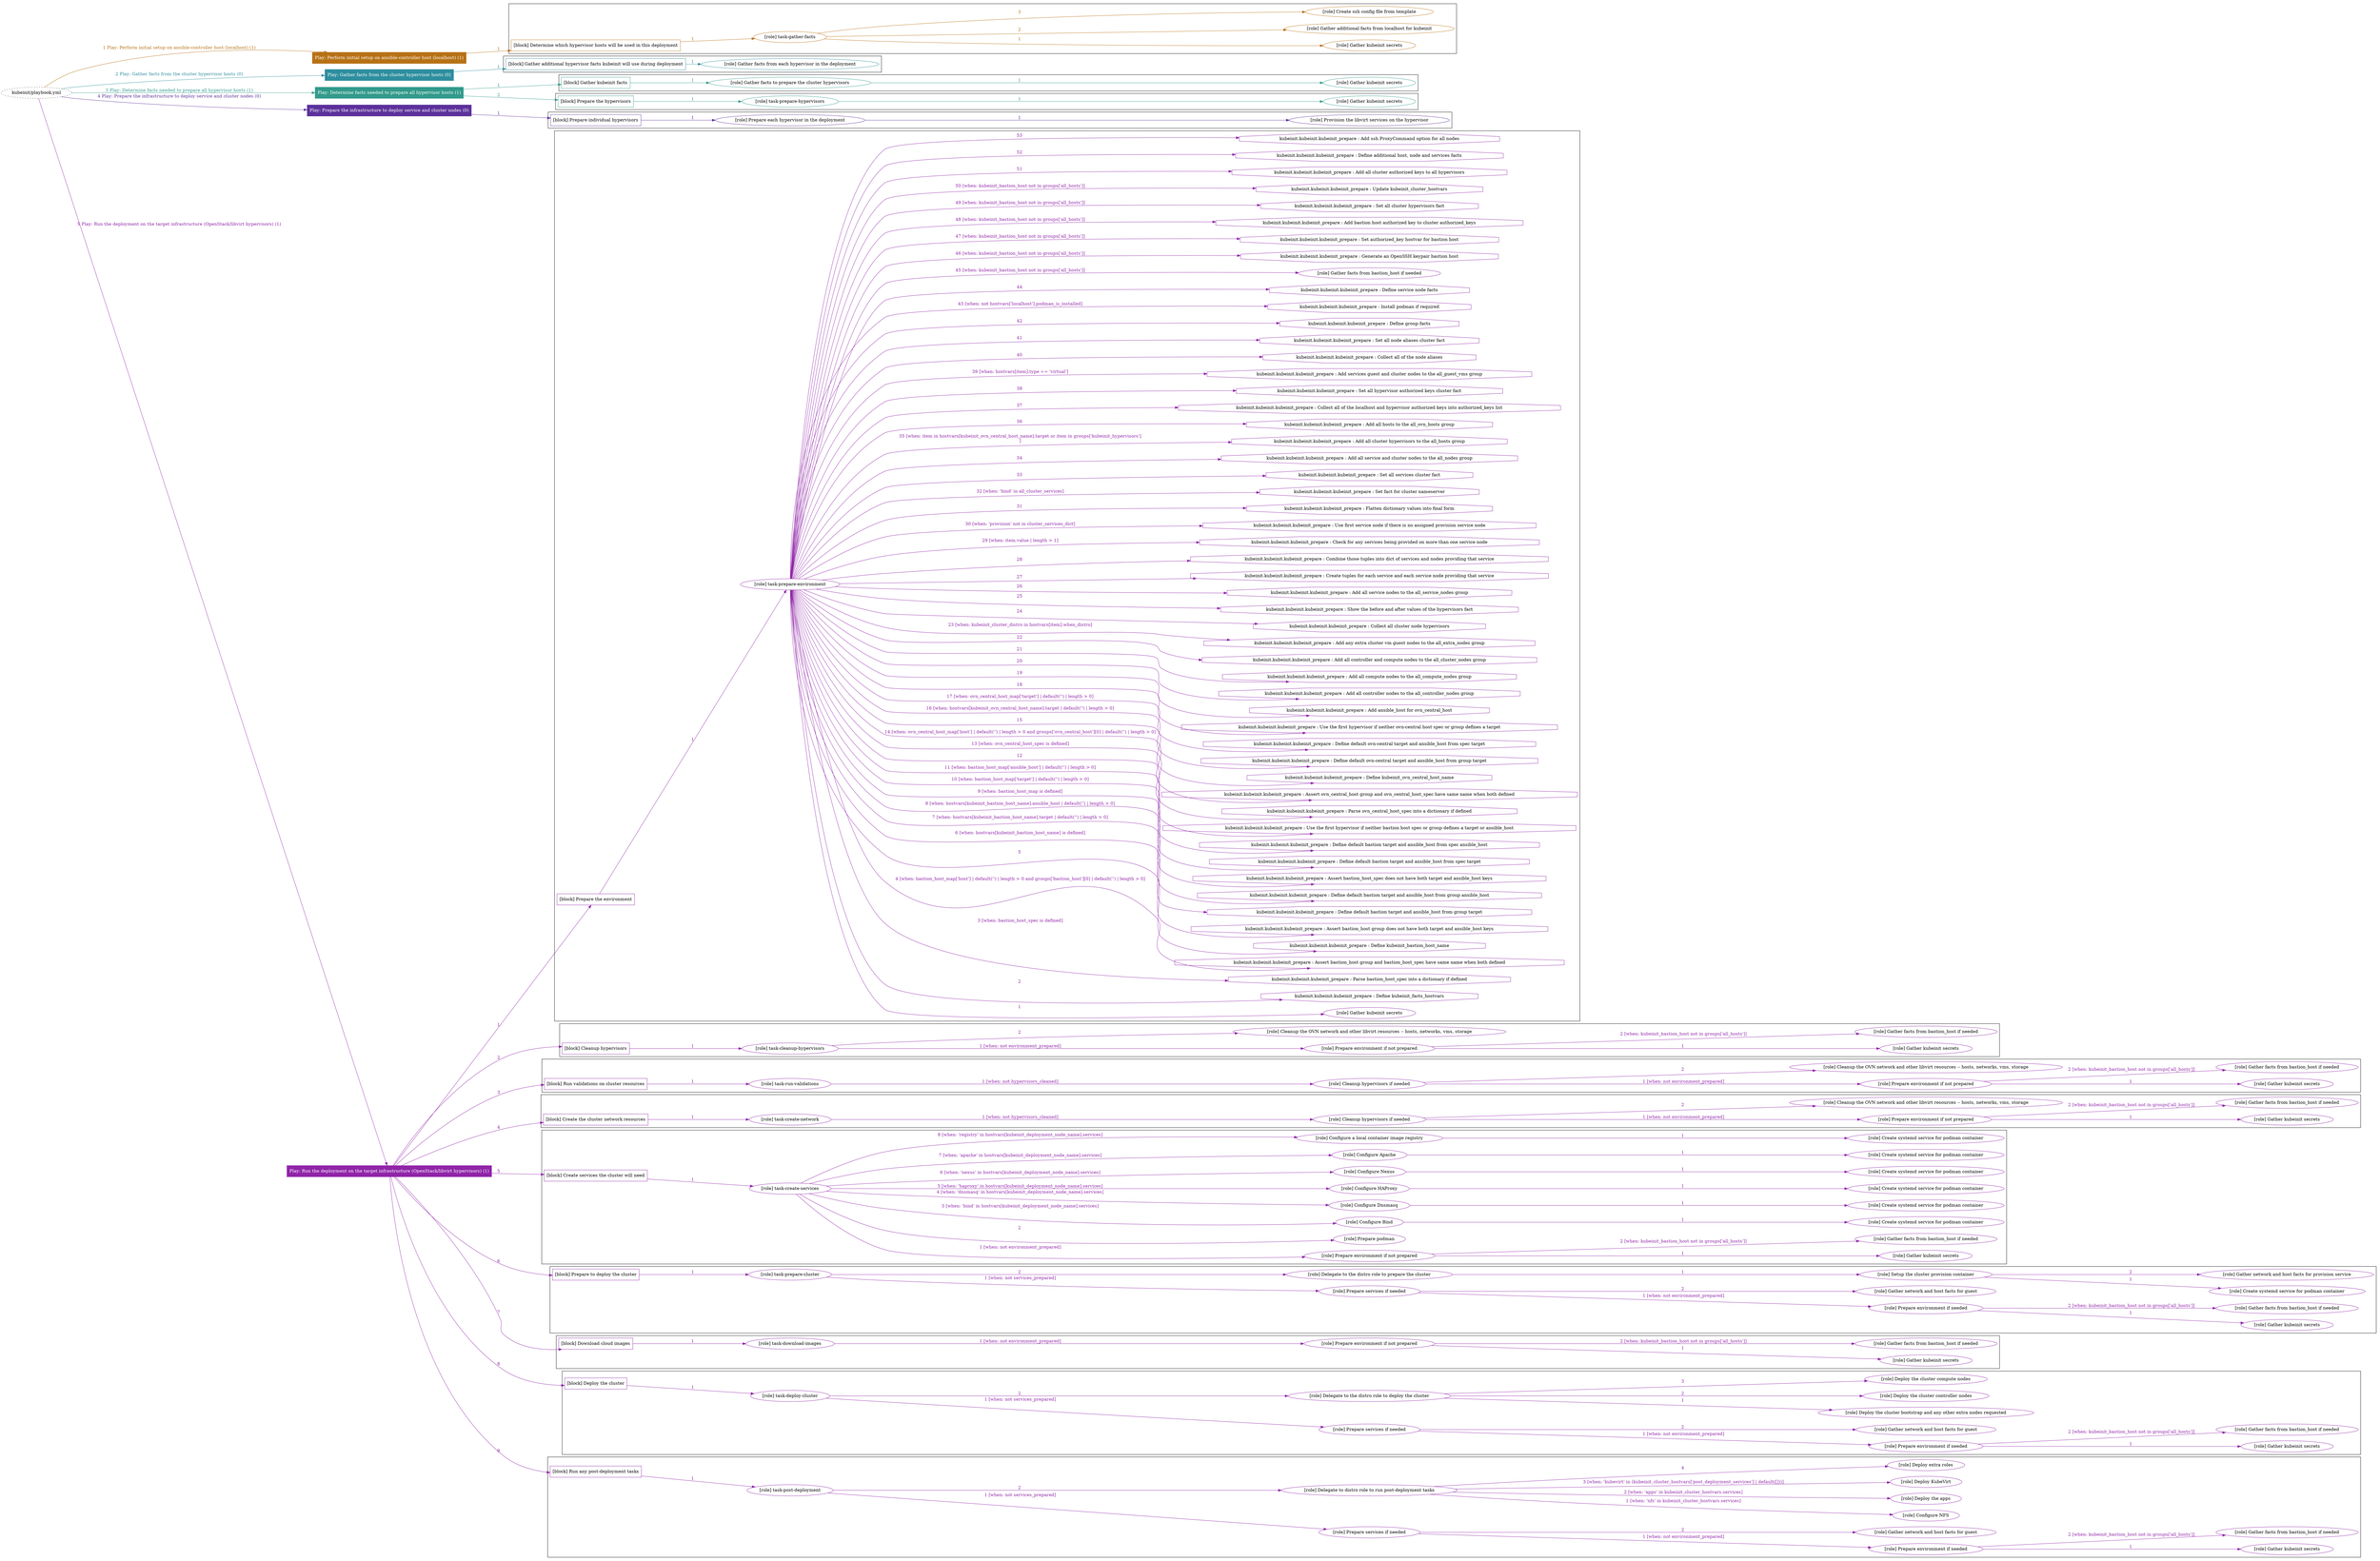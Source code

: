 digraph {
	graph [concentrate=true ordering=in rankdir=LR ratio=fill]
	edge [esep=5 sep=10]
	"kubeinit/playbook.yml" [URL="/home/runner/work/kubeinit/kubeinit/kubeinit/playbook.yml" id=playbook_6d183a9a style=dotted]
	"kubeinit/playbook.yml" -> play_3848c2df [label="1 Play: Perform initial setup on ansible-controller host (localhost) (1)" color="#b77115" fontcolor="#b77115" id=edge_play_3848c2df labeltooltip="1 Play: Perform initial setup on ansible-controller host (localhost) (1)" tooltip="1 Play: Perform initial setup on ansible-controller host (localhost) (1)"]
	subgraph "Play: Perform initial setup on ansible-controller host (localhost) (1)" {
		play_3848c2df [label="Play: Perform initial setup on ansible-controller host (localhost) (1)" URL="/home/runner/work/kubeinit/kubeinit/kubeinit/playbook.yml" color="#b77115" fontcolor="#ffffff" id=play_3848c2df shape=box style=filled tooltip=localhost]
		play_3848c2df -> block_1b457104 [label=1 color="#b77115" fontcolor="#b77115" id=edge_block_1b457104 labeltooltip=1 tooltip=1]
		subgraph cluster_block_1b457104 {
			block_1b457104 [label="[block] Determine which hypervisor hosts will be used in this deployment" URL="/home/runner/work/kubeinit/kubeinit/kubeinit/playbook.yml" color="#b77115" id=block_1b457104 labeltooltip="Determine which hypervisor hosts will be used in this deployment" shape=box tooltip="Determine which hypervisor hosts will be used in this deployment"]
			block_1b457104 -> role_4b444bd8 [label="1 " color="#b77115" fontcolor="#b77115" id=edge_role_4b444bd8 labeltooltip="1 " tooltip="1 "]
			subgraph "task-gather-facts" {
				role_4b444bd8 [label="[role] task-gather-facts" URL="/home/runner/work/kubeinit/kubeinit/kubeinit/playbook.yml" color="#b77115" id=role_4b444bd8 tooltip="task-gather-facts"]
				role_4b444bd8 -> role_27d288f0 [label="1 " color="#b77115" fontcolor="#b77115" id=edge_role_27d288f0 labeltooltip="1 " tooltip="1 "]
				subgraph "Gather kubeinit secrets" {
					role_27d288f0 [label="[role] Gather kubeinit secrets" URL="/home/runner/.ansible/collections/ansible_collections/kubeinit/kubeinit/roles/kubeinit_prepare/tasks/build_hypervisors_group.yml" color="#b77115" id=role_27d288f0 tooltip="Gather kubeinit secrets"]
				}
				role_4b444bd8 -> role_e6561565 [label="2 " color="#b77115" fontcolor="#b77115" id=edge_role_e6561565 labeltooltip="2 " tooltip="2 "]
				subgraph "Gather additional facts from localhost for kubeinit" {
					role_e6561565 [label="[role] Gather additional facts from localhost for kubeinit" URL="/home/runner/.ansible/collections/ansible_collections/kubeinit/kubeinit/roles/kubeinit_prepare/tasks/build_hypervisors_group.yml" color="#b77115" id=role_e6561565 tooltip="Gather additional facts from localhost for kubeinit"]
				}
				role_4b444bd8 -> role_b8c69db7 [label="3 " color="#b77115" fontcolor="#b77115" id=edge_role_b8c69db7 labeltooltip="3 " tooltip="3 "]
				subgraph "Create ssh config file from template" {
					role_b8c69db7 [label="[role] Create ssh config file from template" URL="/home/runner/.ansible/collections/ansible_collections/kubeinit/kubeinit/roles/kubeinit_prepare/tasks/build_hypervisors_group.yml" color="#b77115" id=role_b8c69db7 tooltip="Create ssh config file from template"]
				}
			}
		}
	}
	"kubeinit/playbook.yml" -> play_b0b46b9b [label="2 Play: Gather facts from the cluster hypervisor hosts (0)" color="#2e8e9e" fontcolor="#2e8e9e" id=edge_play_b0b46b9b labeltooltip="2 Play: Gather facts from the cluster hypervisor hosts (0)" tooltip="2 Play: Gather facts from the cluster hypervisor hosts (0)"]
	subgraph "Play: Gather facts from the cluster hypervisor hosts (0)" {
		play_b0b46b9b [label="Play: Gather facts from the cluster hypervisor hosts (0)" URL="/home/runner/work/kubeinit/kubeinit/kubeinit/playbook.yml" color="#2e8e9e" fontcolor="#ffffff" id=play_b0b46b9b shape=box style=filled tooltip="Play: Gather facts from the cluster hypervisor hosts (0)"]
		play_b0b46b9b -> block_233c8093 [label=1 color="#2e8e9e" fontcolor="#2e8e9e" id=edge_block_233c8093 labeltooltip=1 tooltip=1]
		subgraph cluster_block_233c8093 {
			block_233c8093 [label="[block] Gather additional hypervisor facts kubeinit will use during deployment" URL="/home/runner/work/kubeinit/kubeinit/kubeinit/playbook.yml" color="#2e8e9e" id=block_233c8093 labeltooltip="Gather additional hypervisor facts kubeinit will use during deployment" shape=box tooltip="Gather additional hypervisor facts kubeinit will use during deployment"]
			block_233c8093 -> role_0160c483 [label="1 " color="#2e8e9e" fontcolor="#2e8e9e" id=edge_role_0160c483 labeltooltip="1 " tooltip="1 "]
			subgraph "Gather facts from each hypervisor in the deployment" {
				role_0160c483 [label="[role] Gather facts from each hypervisor in the deployment" URL="/home/runner/work/kubeinit/kubeinit/kubeinit/playbook.yml" color="#2e8e9e" id=role_0160c483 tooltip="Gather facts from each hypervisor in the deployment"]
			}
		}
	}
	"kubeinit/playbook.yml" -> play_d214ce35 [label="3 Play: Determine facts needed to prepare all hypervisor hosts (1)" color="#329a8b" fontcolor="#329a8b" id=edge_play_d214ce35 labeltooltip="3 Play: Determine facts needed to prepare all hypervisor hosts (1)" tooltip="3 Play: Determine facts needed to prepare all hypervisor hosts (1)"]
	subgraph "Play: Determine facts needed to prepare all hypervisor hosts (1)" {
		play_d214ce35 [label="Play: Determine facts needed to prepare all hypervisor hosts (1)" URL="/home/runner/work/kubeinit/kubeinit/kubeinit/playbook.yml" color="#329a8b" fontcolor="#ffffff" id=play_d214ce35 shape=box style=filled tooltip=localhost]
		play_d214ce35 -> block_65c85a0e [label=1 color="#329a8b" fontcolor="#329a8b" id=edge_block_65c85a0e labeltooltip=1 tooltip=1]
		subgraph cluster_block_65c85a0e {
			block_65c85a0e [label="[block] Gather kubeinit facts" URL="/home/runner/work/kubeinit/kubeinit/kubeinit/playbook.yml" color="#329a8b" id=block_65c85a0e labeltooltip="Gather kubeinit facts" shape=box tooltip="Gather kubeinit facts"]
			block_65c85a0e -> role_237b68c3 [label="1 " color="#329a8b" fontcolor="#329a8b" id=edge_role_237b68c3 labeltooltip="1 " tooltip="1 "]
			subgraph "Gather facts to prepare the cluster hypervisors" {
				role_237b68c3 [label="[role] Gather facts to prepare the cluster hypervisors" URL="/home/runner/work/kubeinit/kubeinit/kubeinit/playbook.yml" color="#329a8b" id=role_237b68c3 tooltip="Gather facts to prepare the cluster hypervisors"]
				role_237b68c3 -> role_f998e1fb [label="1 " color="#329a8b" fontcolor="#329a8b" id=edge_role_f998e1fb labeltooltip="1 " tooltip="1 "]
				subgraph "Gather kubeinit secrets" {
					role_f998e1fb [label="[role] Gather kubeinit secrets" URL="/home/runner/.ansible/collections/ansible_collections/kubeinit/kubeinit/roles/kubeinit_prepare/tasks/gather_kubeinit_facts.yml" color="#329a8b" id=role_f998e1fb tooltip="Gather kubeinit secrets"]
				}
			}
		}
		play_d214ce35 -> block_687c0c5c [label=2 color="#329a8b" fontcolor="#329a8b" id=edge_block_687c0c5c labeltooltip=2 tooltip=2]
		subgraph cluster_block_687c0c5c {
			block_687c0c5c [label="[block] Prepare the hypervisors" URL="/home/runner/work/kubeinit/kubeinit/kubeinit/playbook.yml" color="#329a8b" id=block_687c0c5c labeltooltip="Prepare the hypervisors" shape=box tooltip="Prepare the hypervisors"]
			block_687c0c5c -> role_1f188354 [label="1 " color="#329a8b" fontcolor="#329a8b" id=edge_role_1f188354 labeltooltip="1 " tooltip="1 "]
			subgraph "task-prepare-hypervisors" {
				role_1f188354 [label="[role] task-prepare-hypervisors" URL="/home/runner/work/kubeinit/kubeinit/kubeinit/playbook.yml" color="#329a8b" id=role_1f188354 tooltip="task-prepare-hypervisors"]
				role_1f188354 -> role_df21b286 [label="1 " color="#329a8b" fontcolor="#329a8b" id=edge_role_df21b286 labeltooltip="1 " tooltip="1 "]
				subgraph "Gather kubeinit secrets" {
					role_df21b286 [label="[role] Gather kubeinit secrets" URL="/home/runner/.ansible/collections/ansible_collections/kubeinit/kubeinit/roles/kubeinit_prepare/tasks/gather_kubeinit_facts.yml" color="#329a8b" id=role_df21b286 tooltip="Gather kubeinit secrets"]
				}
			}
		}
	}
	"kubeinit/playbook.yml" -> play_d5ff36de [label="4 Play: Prepare the infrastructure to deploy service and cluster nodes (0)" color="#5c319b" fontcolor="#5c319b" id=edge_play_d5ff36de labeltooltip="4 Play: Prepare the infrastructure to deploy service and cluster nodes (0)" tooltip="4 Play: Prepare the infrastructure to deploy service and cluster nodes (0)"]
	subgraph "Play: Prepare the infrastructure to deploy service and cluster nodes (0)" {
		play_d5ff36de [label="Play: Prepare the infrastructure to deploy service and cluster nodes (0)" URL="/home/runner/work/kubeinit/kubeinit/kubeinit/playbook.yml" color="#5c319b" fontcolor="#ffffff" id=play_d5ff36de shape=box style=filled tooltip="Play: Prepare the infrastructure to deploy service and cluster nodes (0)"]
		play_d5ff36de -> block_c0d9efb3 [label=1 color="#5c319b" fontcolor="#5c319b" id=edge_block_c0d9efb3 labeltooltip=1 tooltip=1]
		subgraph cluster_block_c0d9efb3 {
			block_c0d9efb3 [label="[block] Prepare individual hypervisors" URL="/home/runner/work/kubeinit/kubeinit/kubeinit/playbook.yml" color="#5c319b" id=block_c0d9efb3 labeltooltip="Prepare individual hypervisors" shape=box tooltip="Prepare individual hypervisors"]
			block_c0d9efb3 -> role_5342cce7 [label="1 " color="#5c319b" fontcolor="#5c319b" id=edge_role_5342cce7 labeltooltip="1 " tooltip="1 "]
			subgraph "Prepare each hypervisor in the deployment" {
				role_5342cce7 [label="[role] Prepare each hypervisor in the deployment" URL="/home/runner/work/kubeinit/kubeinit/kubeinit/playbook.yml" color="#5c319b" id=role_5342cce7 tooltip="Prepare each hypervisor in the deployment"]
				role_5342cce7 -> role_5dd0fcc3 [label="1 " color="#5c319b" fontcolor="#5c319b" id=edge_role_5dd0fcc3 labeltooltip="1 " tooltip="1 "]
				subgraph "Provision the libvirt services on the hypervisor" {
					role_5dd0fcc3 [label="[role] Provision the libvirt services on the hypervisor" URL="/home/runner/.ansible/collections/ansible_collections/kubeinit/kubeinit/roles/kubeinit_prepare/tasks/prepare_hypervisor.yml" color="#5c319b" id=role_5dd0fcc3 tooltip="Provision the libvirt services on the hypervisor"]
				}
			}
		}
	}
	"kubeinit/playbook.yml" -> play_1e61b510 [label="5 Play: Run the deployment on the target infrastructure (OpenStack/libvirt hypervisors) (1)" color="#9024a8" fontcolor="#9024a8" id=edge_play_1e61b510 labeltooltip="5 Play: Run the deployment on the target infrastructure (OpenStack/libvirt hypervisors) (1)" tooltip="5 Play: Run the deployment on the target infrastructure (OpenStack/libvirt hypervisors) (1)"]
	subgraph "Play: Run the deployment on the target infrastructure (OpenStack/libvirt hypervisors) (1)" {
		play_1e61b510 [label="Play: Run the deployment on the target infrastructure (OpenStack/libvirt hypervisors) (1)" URL="/home/runner/work/kubeinit/kubeinit/kubeinit/playbook.yml" color="#9024a8" fontcolor="#ffffff" id=play_1e61b510 shape=box style=filled tooltip=localhost]
		play_1e61b510 -> block_ae2adb94 [label=1 color="#9024a8" fontcolor="#9024a8" id=edge_block_ae2adb94 labeltooltip=1 tooltip=1]
		subgraph cluster_block_ae2adb94 {
			block_ae2adb94 [label="[block] Prepare the environment" URL="/home/runner/work/kubeinit/kubeinit/kubeinit/playbook.yml" color="#9024a8" id=block_ae2adb94 labeltooltip="Prepare the environment" shape=box tooltip="Prepare the environment"]
			block_ae2adb94 -> role_afacc77f [label="1 " color="#9024a8" fontcolor="#9024a8" id=edge_role_afacc77f labeltooltip="1 " tooltip="1 "]
			subgraph "task-prepare-environment" {
				role_afacc77f [label="[role] task-prepare-environment" URL="/home/runner/work/kubeinit/kubeinit/kubeinit/playbook.yml" color="#9024a8" id=role_afacc77f tooltip="task-prepare-environment"]
				role_afacc77f -> role_32c5a7fb [label="1 " color="#9024a8" fontcolor="#9024a8" id=edge_role_32c5a7fb labeltooltip="1 " tooltip="1 "]
				subgraph "Gather kubeinit secrets" {
					role_32c5a7fb [label="[role] Gather kubeinit secrets" URL="/home/runner/.ansible/collections/ansible_collections/kubeinit/kubeinit/roles/kubeinit_prepare/tasks/gather_kubeinit_facts.yml" color="#9024a8" id=role_32c5a7fb tooltip="Gather kubeinit secrets"]
				}
				task_a9ba7a01 [label="kubeinit.kubeinit.kubeinit_prepare : Define kubeinit_facts_hostvars" URL="/home/runner/.ansible/collections/ansible_collections/kubeinit/kubeinit/roles/kubeinit_prepare/tasks/main.yml" color="#9024a8" id=task_a9ba7a01 shape=octagon tooltip="kubeinit.kubeinit.kubeinit_prepare : Define kubeinit_facts_hostvars"]
				role_afacc77f -> task_a9ba7a01 [label="2 " color="#9024a8" fontcolor="#9024a8" id=edge_task_a9ba7a01 labeltooltip="2 " tooltip="2 "]
				task_6dc88048 [label="kubeinit.kubeinit.kubeinit_prepare : Parse bastion_host_spec into a dictionary if defined" URL="/home/runner/.ansible/collections/ansible_collections/kubeinit/kubeinit/roles/kubeinit_prepare/tasks/main.yml" color="#9024a8" id=task_6dc88048 shape=octagon tooltip="kubeinit.kubeinit.kubeinit_prepare : Parse bastion_host_spec into a dictionary if defined"]
				role_afacc77f -> task_6dc88048 [label="3 [when: bastion_host_spec is defined]" color="#9024a8" fontcolor="#9024a8" id=edge_task_6dc88048 labeltooltip="3 [when: bastion_host_spec is defined]" tooltip="3 [when: bastion_host_spec is defined]"]
				task_1b651a7e [label="kubeinit.kubeinit.kubeinit_prepare : Assert bastion_host group and bastion_host_spec have same name when both defined" URL="/home/runner/.ansible/collections/ansible_collections/kubeinit/kubeinit/roles/kubeinit_prepare/tasks/main.yml" color="#9024a8" id=task_1b651a7e shape=octagon tooltip="kubeinit.kubeinit.kubeinit_prepare : Assert bastion_host group and bastion_host_spec have same name when both defined"]
				role_afacc77f -> task_1b651a7e [label="4 [when: bastion_host_map['host'] | default('') | length > 0 and groups['bastion_host'][0] | default('') | length > 0]" color="#9024a8" fontcolor="#9024a8" id=edge_task_1b651a7e labeltooltip="4 [when: bastion_host_map['host'] | default('') | length > 0 and groups['bastion_host'][0] | default('') | length > 0]" tooltip="4 [when: bastion_host_map['host'] | default('') | length > 0 and groups['bastion_host'][0] | default('') | length > 0]"]
				task_fa6f77da [label="kubeinit.kubeinit.kubeinit_prepare : Define kubeinit_bastion_host_name" URL="/home/runner/.ansible/collections/ansible_collections/kubeinit/kubeinit/roles/kubeinit_prepare/tasks/main.yml" color="#9024a8" id=task_fa6f77da shape=octagon tooltip="kubeinit.kubeinit.kubeinit_prepare : Define kubeinit_bastion_host_name"]
				role_afacc77f -> task_fa6f77da [label="5 " color="#9024a8" fontcolor="#9024a8" id=edge_task_fa6f77da labeltooltip="5 " tooltip="5 "]
				task_c89c4e55 [label="kubeinit.kubeinit.kubeinit_prepare : Assert bastion_host group does not have both target and ansible_host keys" URL="/home/runner/.ansible/collections/ansible_collections/kubeinit/kubeinit/roles/kubeinit_prepare/tasks/main.yml" color="#9024a8" id=task_c89c4e55 shape=octagon tooltip="kubeinit.kubeinit.kubeinit_prepare : Assert bastion_host group does not have both target and ansible_host keys"]
				role_afacc77f -> task_c89c4e55 [label="6 [when: hostvars[kubeinit_bastion_host_name] is defined]" color="#9024a8" fontcolor="#9024a8" id=edge_task_c89c4e55 labeltooltip="6 [when: hostvars[kubeinit_bastion_host_name] is defined]" tooltip="6 [when: hostvars[kubeinit_bastion_host_name] is defined]"]
				task_9ddba744 [label="kubeinit.kubeinit.kubeinit_prepare : Define default bastion target and ansible_host from group target" URL="/home/runner/.ansible/collections/ansible_collections/kubeinit/kubeinit/roles/kubeinit_prepare/tasks/main.yml" color="#9024a8" id=task_9ddba744 shape=octagon tooltip="kubeinit.kubeinit.kubeinit_prepare : Define default bastion target and ansible_host from group target"]
				role_afacc77f -> task_9ddba744 [label="7 [when: hostvars[kubeinit_bastion_host_name].target | default('') | length > 0]" color="#9024a8" fontcolor="#9024a8" id=edge_task_9ddba744 labeltooltip="7 [when: hostvars[kubeinit_bastion_host_name].target | default('') | length > 0]" tooltip="7 [when: hostvars[kubeinit_bastion_host_name].target | default('') | length > 0]"]
				task_5285d595 [label="kubeinit.kubeinit.kubeinit_prepare : Define default bastion target and ansible_host from group ansible_host" URL="/home/runner/.ansible/collections/ansible_collections/kubeinit/kubeinit/roles/kubeinit_prepare/tasks/main.yml" color="#9024a8" id=task_5285d595 shape=octagon tooltip="kubeinit.kubeinit.kubeinit_prepare : Define default bastion target and ansible_host from group ansible_host"]
				role_afacc77f -> task_5285d595 [label="8 [when: hostvars[kubeinit_bastion_host_name].ansible_host | default('') | length > 0]" color="#9024a8" fontcolor="#9024a8" id=edge_task_5285d595 labeltooltip="8 [when: hostvars[kubeinit_bastion_host_name].ansible_host | default('') | length > 0]" tooltip="8 [when: hostvars[kubeinit_bastion_host_name].ansible_host | default('') | length > 0]"]
				task_f6c61b25 [label="kubeinit.kubeinit.kubeinit_prepare : Assert bastion_host_spec does not have both target and ansible_host keys" URL="/home/runner/.ansible/collections/ansible_collections/kubeinit/kubeinit/roles/kubeinit_prepare/tasks/main.yml" color="#9024a8" id=task_f6c61b25 shape=octagon tooltip="kubeinit.kubeinit.kubeinit_prepare : Assert bastion_host_spec does not have both target and ansible_host keys"]
				role_afacc77f -> task_f6c61b25 [label="9 [when: bastion_host_map is defined]" color="#9024a8" fontcolor="#9024a8" id=edge_task_f6c61b25 labeltooltip="9 [when: bastion_host_map is defined]" tooltip="9 [when: bastion_host_map is defined]"]
				task_5e4b7097 [label="kubeinit.kubeinit.kubeinit_prepare : Define default bastion target and ansible_host from spec target" URL="/home/runner/.ansible/collections/ansible_collections/kubeinit/kubeinit/roles/kubeinit_prepare/tasks/main.yml" color="#9024a8" id=task_5e4b7097 shape=octagon tooltip="kubeinit.kubeinit.kubeinit_prepare : Define default bastion target and ansible_host from spec target"]
				role_afacc77f -> task_5e4b7097 [label="10 [when: bastion_host_map['target'] | default('') | length > 0]" color="#9024a8" fontcolor="#9024a8" id=edge_task_5e4b7097 labeltooltip="10 [when: bastion_host_map['target'] | default('') | length > 0]" tooltip="10 [when: bastion_host_map['target'] | default('') | length > 0]"]
				task_50ec3f77 [label="kubeinit.kubeinit.kubeinit_prepare : Define default bastion target and ansible_host from spec ansible_host" URL="/home/runner/.ansible/collections/ansible_collections/kubeinit/kubeinit/roles/kubeinit_prepare/tasks/main.yml" color="#9024a8" id=task_50ec3f77 shape=octagon tooltip="kubeinit.kubeinit.kubeinit_prepare : Define default bastion target and ansible_host from spec ansible_host"]
				role_afacc77f -> task_50ec3f77 [label="11 [when: bastion_host_map['ansible_host'] | default('') | length > 0]" color="#9024a8" fontcolor="#9024a8" id=edge_task_50ec3f77 labeltooltip="11 [when: bastion_host_map['ansible_host'] | default('') | length > 0]" tooltip="11 [when: bastion_host_map['ansible_host'] | default('') | length > 0]"]
				task_381a030b [label="kubeinit.kubeinit.kubeinit_prepare : Use the first hypervisor if neither bastion host spec or group defines a target or ansible_host" URL="/home/runner/.ansible/collections/ansible_collections/kubeinit/kubeinit/roles/kubeinit_prepare/tasks/main.yml" color="#9024a8" id=task_381a030b shape=octagon tooltip="kubeinit.kubeinit.kubeinit_prepare : Use the first hypervisor if neither bastion host spec or group defines a target or ansible_host"]
				role_afacc77f -> task_381a030b [label="12 " color="#9024a8" fontcolor="#9024a8" id=edge_task_381a030b labeltooltip="12 " tooltip="12 "]
				task_d5d424c7 [label="kubeinit.kubeinit.kubeinit_prepare : Parse ovn_central_host_spec into a dictionary if defined" URL="/home/runner/.ansible/collections/ansible_collections/kubeinit/kubeinit/roles/kubeinit_prepare/tasks/main.yml" color="#9024a8" id=task_d5d424c7 shape=octagon tooltip="kubeinit.kubeinit.kubeinit_prepare : Parse ovn_central_host_spec into a dictionary if defined"]
				role_afacc77f -> task_d5d424c7 [label="13 [when: ovn_central_host_spec is defined]" color="#9024a8" fontcolor="#9024a8" id=edge_task_d5d424c7 labeltooltip="13 [when: ovn_central_host_spec is defined]" tooltip="13 [when: ovn_central_host_spec is defined]"]
				task_c8fec3d1 [label="kubeinit.kubeinit.kubeinit_prepare : Assert ovn_central_host group and ovn_central_host_spec have same name when both defined" URL="/home/runner/.ansible/collections/ansible_collections/kubeinit/kubeinit/roles/kubeinit_prepare/tasks/main.yml" color="#9024a8" id=task_c8fec3d1 shape=octagon tooltip="kubeinit.kubeinit.kubeinit_prepare : Assert ovn_central_host group and ovn_central_host_spec have same name when both defined"]
				role_afacc77f -> task_c8fec3d1 [label="14 [when: ovn_central_host_map['host'] | default('') | length > 0 and groups['ovn_central_host'][0] | default('') | length > 0]" color="#9024a8" fontcolor="#9024a8" id=edge_task_c8fec3d1 labeltooltip="14 [when: ovn_central_host_map['host'] | default('') | length > 0 and groups['ovn_central_host'][0] | default('') | length > 0]" tooltip="14 [when: ovn_central_host_map['host'] | default('') | length > 0 and groups['ovn_central_host'][0] | default('') | length > 0]"]
				task_58a1bffc [label="kubeinit.kubeinit.kubeinit_prepare : Define kubeinit_ovn_central_host_name" URL="/home/runner/.ansible/collections/ansible_collections/kubeinit/kubeinit/roles/kubeinit_prepare/tasks/main.yml" color="#9024a8" id=task_58a1bffc shape=octagon tooltip="kubeinit.kubeinit.kubeinit_prepare : Define kubeinit_ovn_central_host_name"]
				role_afacc77f -> task_58a1bffc [label="15 " color="#9024a8" fontcolor="#9024a8" id=edge_task_58a1bffc labeltooltip="15 " tooltip="15 "]
				task_bbab73ff [label="kubeinit.kubeinit.kubeinit_prepare : Define default ovn-central target and ansible_host from group target" URL="/home/runner/.ansible/collections/ansible_collections/kubeinit/kubeinit/roles/kubeinit_prepare/tasks/main.yml" color="#9024a8" id=task_bbab73ff shape=octagon tooltip="kubeinit.kubeinit.kubeinit_prepare : Define default ovn-central target and ansible_host from group target"]
				role_afacc77f -> task_bbab73ff [label="16 [when: hostvars[kubeinit_ovn_central_host_name].target | default('') | length > 0]" color="#9024a8" fontcolor="#9024a8" id=edge_task_bbab73ff labeltooltip="16 [when: hostvars[kubeinit_ovn_central_host_name].target | default('') | length > 0]" tooltip="16 [when: hostvars[kubeinit_ovn_central_host_name].target | default('') | length > 0]"]
				task_f3579855 [label="kubeinit.kubeinit.kubeinit_prepare : Define default ovn-central target and ansible_host from spec target" URL="/home/runner/.ansible/collections/ansible_collections/kubeinit/kubeinit/roles/kubeinit_prepare/tasks/main.yml" color="#9024a8" id=task_f3579855 shape=octagon tooltip="kubeinit.kubeinit.kubeinit_prepare : Define default ovn-central target and ansible_host from spec target"]
				role_afacc77f -> task_f3579855 [label="17 [when: ovn_central_host_map['target'] | default('') | length > 0]" color="#9024a8" fontcolor="#9024a8" id=edge_task_f3579855 labeltooltip="17 [when: ovn_central_host_map['target'] | default('') | length > 0]" tooltip="17 [when: ovn_central_host_map['target'] | default('') | length > 0]"]
				task_8e63a042 [label="kubeinit.kubeinit.kubeinit_prepare : Use the first hypervisor if neither ovn-central host spec or group defines a target" URL="/home/runner/.ansible/collections/ansible_collections/kubeinit/kubeinit/roles/kubeinit_prepare/tasks/main.yml" color="#9024a8" id=task_8e63a042 shape=octagon tooltip="kubeinit.kubeinit.kubeinit_prepare : Use the first hypervisor if neither ovn-central host spec or group defines a target"]
				role_afacc77f -> task_8e63a042 [label="18 " color="#9024a8" fontcolor="#9024a8" id=edge_task_8e63a042 labeltooltip="18 " tooltip="18 "]
				task_2b89cfe9 [label="kubeinit.kubeinit.kubeinit_prepare : Add ansible_host for ovn_central_host" URL="/home/runner/.ansible/collections/ansible_collections/kubeinit/kubeinit/roles/kubeinit_prepare/tasks/main.yml" color="#9024a8" id=task_2b89cfe9 shape=octagon tooltip="kubeinit.kubeinit.kubeinit_prepare : Add ansible_host for ovn_central_host"]
				role_afacc77f -> task_2b89cfe9 [label="19 " color="#9024a8" fontcolor="#9024a8" id=edge_task_2b89cfe9 labeltooltip="19 " tooltip="19 "]
				task_44048864 [label="kubeinit.kubeinit.kubeinit_prepare : Add all controller nodes to the all_controller_nodes group" URL="/home/runner/.ansible/collections/ansible_collections/kubeinit/kubeinit/roles/kubeinit_prepare/tasks/prepare_groups.yml" color="#9024a8" id=task_44048864 shape=octagon tooltip="kubeinit.kubeinit.kubeinit_prepare : Add all controller nodes to the all_controller_nodes group"]
				role_afacc77f -> task_44048864 [label="20 " color="#9024a8" fontcolor="#9024a8" id=edge_task_44048864 labeltooltip="20 " tooltip="20 "]
				task_db432d0a [label="kubeinit.kubeinit.kubeinit_prepare : Add all compute nodes to the all_compute_nodes group" URL="/home/runner/.ansible/collections/ansible_collections/kubeinit/kubeinit/roles/kubeinit_prepare/tasks/prepare_groups.yml" color="#9024a8" id=task_db432d0a shape=octagon tooltip="kubeinit.kubeinit.kubeinit_prepare : Add all compute nodes to the all_compute_nodes group"]
				role_afacc77f -> task_db432d0a [label="21 " color="#9024a8" fontcolor="#9024a8" id=edge_task_db432d0a labeltooltip="21 " tooltip="21 "]
				task_25fe1cfc [label="kubeinit.kubeinit.kubeinit_prepare : Add all controller and compute nodes to the all_cluster_nodes group" URL="/home/runner/.ansible/collections/ansible_collections/kubeinit/kubeinit/roles/kubeinit_prepare/tasks/prepare_groups.yml" color="#9024a8" id=task_25fe1cfc shape=octagon tooltip="kubeinit.kubeinit.kubeinit_prepare : Add all controller and compute nodes to the all_cluster_nodes group"]
				role_afacc77f -> task_25fe1cfc [label="22 " color="#9024a8" fontcolor="#9024a8" id=edge_task_25fe1cfc labeltooltip="22 " tooltip="22 "]
				task_0f7cd3d3 [label="kubeinit.kubeinit.kubeinit_prepare : Add any extra cluster vm guest nodes to the all_extra_nodes group" URL="/home/runner/.ansible/collections/ansible_collections/kubeinit/kubeinit/roles/kubeinit_prepare/tasks/prepare_groups.yml" color="#9024a8" id=task_0f7cd3d3 shape=octagon tooltip="kubeinit.kubeinit.kubeinit_prepare : Add any extra cluster vm guest nodes to the all_extra_nodes group"]
				role_afacc77f -> task_0f7cd3d3 [label="23 [when: kubeinit_cluster_distro in hostvars[item].when_distro]" color="#9024a8" fontcolor="#9024a8" id=edge_task_0f7cd3d3 labeltooltip="23 [when: kubeinit_cluster_distro in hostvars[item].when_distro]" tooltip="23 [when: kubeinit_cluster_distro in hostvars[item].when_distro]"]
				task_c03d7e32 [label="kubeinit.kubeinit.kubeinit_prepare : Collect all cluster node hypervisors" URL="/home/runner/.ansible/collections/ansible_collections/kubeinit/kubeinit/roles/kubeinit_prepare/tasks/prepare_groups.yml" color="#9024a8" id=task_c03d7e32 shape=octagon tooltip="kubeinit.kubeinit.kubeinit_prepare : Collect all cluster node hypervisors"]
				role_afacc77f -> task_c03d7e32 [label="24 " color="#9024a8" fontcolor="#9024a8" id=edge_task_c03d7e32 labeltooltip="24 " tooltip="24 "]
				task_46c9e8eb [label="kubeinit.kubeinit.kubeinit_prepare : Show the before and after values of the hypervisors fact" URL="/home/runner/.ansible/collections/ansible_collections/kubeinit/kubeinit/roles/kubeinit_prepare/tasks/prepare_groups.yml" color="#9024a8" id=task_46c9e8eb shape=octagon tooltip="kubeinit.kubeinit.kubeinit_prepare : Show the before and after values of the hypervisors fact"]
				role_afacc77f -> task_46c9e8eb [label="25 " color="#9024a8" fontcolor="#9024a8" id=edge_task_46c9e8eb labeltooltip="25 " tooltip="25 "]
				task_a896e58f [label="kubeinit.kubeinit.kubeinit_prepare : Add all service nodes to the all_service_nodes group" URL="/home/runner/.ansible/collections/ansible_collections/kubeinit/kubeinit/roles/kubeinit_prepare/tasks/prepare_groups.yml" color="#9024a8" id=task_a896e58f shape=octagon tooltip="kubeinit.kubeinit.kubeinit_prepare : Add all service nodes to the all_service_nodes group"]
				role_afacc77f -> task_a896e58f [label="26 " color="#9024a8" fontcolor="#9024a8" id=edge_task_a896e58f labeltooltip="26 " tooltip="26 "]
				task_89599bb7 [label="kubeinit.kubeinit.kubeinit_prepare : Create tuples for each service and each service node providing that service" URL="/home/runner/.ansible/collections/ansible_collections/kubeinit/kubeinit/roles/kubeinit_prepare/tasks/prepare_groups.yml" color="#9024a8" id=task_89599bb7 shape=octagon tooltip="kubeinit.kubeinit.kubeinit_prepare : Create tuples for each service and each service node providing that service"]
				role_afacc77f -> task_89599bb7 [label="27 " color="#9024a8" fontcolor="#9024a8" id=edge_task_89599bb7 labeltooltip="27 " tooltip="27 "]
				task_5037a917 [label="kubeinit.kubeinit.kubeinit_prepare : Combine those tuples into dict of services and nodes providing that service" URL="/home/runner/.ansible/collections/ansible_collections/kubeinit/kubeinit/roles/kubeinit_prepare/tasks/prepare_groups.yml" color="#9024a8" id=task_5037a917 shape=octagon tooltip="kubeinit.kubeinit.kubeinit_prepare : Combine those tuples into dict of services and nodes providing that service"]
				role_afacc77f -> task_5037a917 [label="28 " color="#9024a8" fontcolor="#9024a8" id=edge_task_5037a917 labeltooltip="28 " tooltip="28 "]
				task_e7b01694 [label="kubeinit.kubeinit.kubeinit_prepare : Check for any services being provided on more than one service node" URL="/home/runner/.ansible/collections/ansible_collections/kubeinit/kubeinit/roles/kubeinit_prepare/tasks/prepare_groups.yml" color="#9024a8" id=task_e7b01694 shape=octagon tooltip="kubeinit.kubeinit.kubeinit_prepare : Check for any services being provided on more than one service node"]
				role_afacc77f -> task_e7b01694 [label="29 [when: item.value | length > 1]" color="#9024a8" fontcolor="#9024a8" id=edge_task_e7b01694 labeltooltip="29 [when: item.value | length > 1]" tooltip="29 [when: item.value | length > 1]"]
				task_3a1edbc1 [label="kubeinit.kubeinit.kubeinit_prepare : Use first service node if there is no assigned provision service node" URL="/home/runner/.ansible/collections/ansible_collections/kubeinit/kubeinit/roles/kubeinit_prepare/tasks/prepare_groups.yml" color="#9024a8" id=task_3a1edbc1 shape=octagon tooltip="kubeinit.kubeinit.kubeinit_prepare : Use first service node if there is no assigned provision service node"]
				role_afacc77f -> task_3a1edbc1 [label="30 [when: 'provision' not in cluster_services_dict]" color="#9024a8" fontcolor="#9024a8" id=edge_task_3a1edbc1 labeltooltip="30 [when: 'provision' not in cluster_services_dict]" tooltip="30 [when: 'provision' not in cluster_services_dict]"]
				task_561cd488 [label="kubeinit.kubeinit.kubeinit_prepare : Flatten dictionary values into final form" URL="/home/runner/.ansible/collections/ansible_collections/kubeinit/kubeinit/roles/kubeinit_prepare/tasks/prepare_groups.yml" color="#9024a8" id=task_561cd488 shape=octagon tooltip="kubeinit.kubeinit.kubeinit_prepare : Flatten dictionary values into final form"]
				role_afacc77f -> task_561cd488 [label="31 " color="#9024a8" fontcolor="#9024a8" id=edge_task_561cd488 labeltooltip="31 " tooltip="31 "]
				task_c27f0a2c [label="kubeinit.kubeinit.kubeinit_prepare : Set fact for cluster nameserver" URL="/home/runner/.ansible/collections/ansible_collections/kubeinit/kubeinit/roles/kubeinit_prepare/tasks/prepare_groups.yml" color="#9024a8" id=task_c27f0a2c shape=octagon tooltip="kubeinit.kubeinit.kubeinit_prepare : Set fact for cluster nameserver"]
				role_afacc77f -> task_c27f0a2c [label="32 [when: 'bind' in all_cluster_services]" color="#9024a8" fontcolor="#9024a8" id=edge_task_c27f0a2c labeltooltip="32 [when: 'bind' in all_cluster_services]" tooltip="32 [when: 'bind' in all_cluster_services]"]
				task_5dd9b044 [label="kubeinit.kubeinit.kubeinit_prepare : Set all services cluster fact" URL="/home/runner/.ansible/collections/ansible_collections/kubeinit/kubeinit/roles/kubeinit_prepare/tasks/prepare_groups.yml" color="#9024a8" id=task_5dd9b044 shape=octagon tooltip="kubeinit.kubeinit.kubeinit_prepare : Set all services cluster fact"]
				role_afacc77f -> task_5dd9b044 [label="33 " color="#9024a8" fontcolor="#9024a8" id=edge_task_5dd9b044 labeltooltip="33 " tooltip="33 "]
				task_6c01a8a6 [label="kubeinit.kubeinit.kubeinit_prepare : Add all service and cluster nodes to the all_nodes group" URL="/home/runner/.ansible/collections/ansible_collections/kubeinit/kubeinit/roles/kubeinit_prepare/tasks/prepare_groups.yml" color="#9024a8" id=task_6c01a8a6 shape=octagon tooltip="kubeinit.kubeinit.kubeinit_prepare : Add all service and cluster nodes to the all_nodes group"]
				role_afacc77f -> task_6c01a8a6 [label="34 " color="#9024a8" fontcolor="#9024a8" id=edge_task_6c01a8a6 labeltooltip="34 " tooltip="34 "]
				task_e6f56392 [label="kubeinit.kubeinit.kubeinit_prepare : Add all cluster hypervisors to the all_hosts group" URL="/home/runner/.ansible/collections/ansible_collections/kubeinit/kubeinit/roles/kubeinit_prepare/tasks/prepare_groups.yml" color="#9024a8" id=task_e6f56392 shape=octagon tooltip="kubeinit.kubeinit.kubeinit_prepare : Add all cluster hypervisors to the all_hosts group"]
				role_afacc77f -> task_e6f56392 [label="35 [when: item in hostvars[kubeinit_ovn_central_host_name].target or item in groups['kubeinit_hypervisors']
]" color="#9024a8" fontcolor="#9024a8" id=edge_task_e6f56392 labeltooltip="35 [when: item in hostvars[kubeinit_ovn_central_host_name].target or item in groups['kubeinit_hypervisors']
]" tooltip="35 [when: item in hostvars[kubeinit_ovn_central_host_name].target or item in groups['kubeinit_hypervisors']
]"]
				task_18eef49e [label="kubeinit.kubeinit.kubeinit_prepare : Add all hosts to the all_ovn_hosts group" URL="/home/runner/.ansible/collections/ansible_collections/kubeinit/kubeinit/roles/kubeinit_prepare/tasks/prepare_groups.yml" color="#9024a8" id=task_18eef49e shape=octagon tooltip="kubeinit.kubeinit.kubeinit_prepare : Add all hosts to the all_ovn_hosts group"]
				role_afacc77f -> task_18eef49e [label="36 " color="#9024a8" fontcolor="#9024a8" id=edge_task_18eef49e labeltooltip="36 " tooltip="36 "]
				task_859e9e8d [label="kubeinit.kubeinit.kubeinit_prepare : Collect all of the localhost and hypervisor authorized keys into authorized_keys list" URL="/home/runner/.ansible/collections/ansible_collections/kubeinit/kubeinit/roles/kubeinit_prepare/tasks/prepare_groups.yml" color="#9024a8" id=task_859e9e8d shape=octagon tooltip="kubeinit.kubeinit.kubeinit_prepare : Collect all of the localhost and hypervisor authorized keys into authorized_keys list"]
				role_afacc77f -> task_859e9e8d [label="37 " color="#9024a8" fontcolor="#9024a8" id=edge_task_859e9e8d labeltooltip="37 " tooltip="37 "]
				task_855fb020 [label="kubeinit.kubeinit.kubeinit_prepare : Set all hypervisor authorized keys cluster fact" URL="/home/runner/.ansible/collections/ansible_collections/kubeinit/kubeinit/roles/kubeinit_prepare/tasks/prepare_groups.yml" color="#9024a8" id=task_855fb020 shape=octagon tooltip="kubeinit.kubeinit.kubeinit_prepare : Set all hypervisor authorized keys cluster fact"]
				role_afacc77f -> task_855fb020 [label="38 " color="#9024a8" fontcolor="#9024a8" id=edge_task_855fb020 labeltooltip="38 " tooltip="38 "]
				task_c434bdfd [label="kubeinit.kubeinit.kubeinit_prepare : Add services guest and cluster nodes to the all_guest_vms group" URL="/home/runner/.ansible/collections/ansible_collections/kubeinit/kubeinit/roles/kubeinit_prepare/tasks/prepare_groups.yml" color="#9024a8" id=task_c434bdfd shape=octagon tooltip="kubeinit.kubeinit.kubeinit_prepare : Add services guest and cluster nodes to the all_guest_vms group"]
				role_afacc77f -> task_c434bdfd [label="39 [when: hostvars[item].type == 'virtual']" color="#9024a8" fontcolor="#9024a8" id=edge_task_c434bdfd labeltooltip="39 [when: hostvars[item].type == 'virtual']" tooltip="39 [when: hostvars[item].type == 'virtual']"]
				task_6ca0222b [label="kubeinit.kubeinit.kubeinit_prepare : Collect all of the node aliases" URL="/home/runner/.ansible/collections/ansible_collections/kubeinit/kubeinit/roles/kubeinit_prepare/tasks/prepare_groups.yml" color="#9024a8" id=task_6ca0222b shape=octagon tooltip="kubeinit.kubeinit.kubeinit_prepare : Collect all of the node aliases"]
				role_afacc77f -> task_6ca0222b [label="40 " color="#9024a8" fontcolor="#9024a8" id=edge_task_6ca0222b labeltooltip="40 " tooltip="40 "]
				task_d2f71717 [label="kubeinit.kubeinit.kubeinit_prepare : Set all node aliases cluster fact" URL="/home/runner/.ansible/collections/ansible_collections/kubeinit/kubeinit/roles/kubeinit_prepare/tasks/prepare_groups.yml" color="#9024a8" id=task_d2f71717 shape=octagon tooltip="kubeinit.kubeinit.kubeinit_prepare : Set all node aliases cluster fact"]
				role_afacc77f -> task_d2f71717 [label="41 " color="#9024a8" fontcolor="#9024a8" id=edge_task_d2f71717 labeltooltip="41 " tooltip="41 "]
				task_cec98b7e [label="kubeinit.kubeinit.kubeinit_prepare : Define group facts" URL="/home/runner/.ansible/collections/ansible_collections/kubeinit/kubeinit/roles/kubeinit_prepare/tasks/main.yml" color="#9024a8" id=task_cec98b7e shape=octagon tooltip="kubeinit.kubeinit.kubeinit_prepare : Define group facts"]
				role_afacc77f -> task_cec98b7e [label="42 " color="#9024a8" fontcolor="#9024a8" id=edge_task_cec98b7e labeltooltip="42 " tooltip="42 "]
				task_60979d91 [label="kubeinit.kubeinit.kubeinit_prepare : Install podman if required" URL="/home/runner/.ansible/collections/ansible_collections/kubeinit/kubeinit/roles/kubeinit_prepare/tasks/main.yml" color="#9024a8" id=task_60979d91 shape=octagon tooltip="kubeinit.kubeinit.kubeinit_prepare : Install podman if required"]
				role_afacc77f -> task_60979d91 [label="43 [when: not hostvars['localhost'].podman_is_installed]" color="#9024a8" fontcolor="#9024a8" id=edge_task_60979d91 labeltooltip="43 [when: not hostvars['localhost'].podman_is_installed]" tooltip="43 [when: not hostvars['localhost'].podman_is_installed]"]
				task_84bbcf4a [label="kubeinit.kubeinit.kubeinit_prepare : Define service node facts" URL="/home/runner/.ansible/collections/ansible_collections/kubeinit/kubeinit/roles/kubeinit_prepare/tasks/main.yml" color="#9024a8" id=task_84bbcf4a shape=octagon tooltip="kubeinit.kubeinit.kubeinit_prepare : Define service node facts"]
				role_afacc77f -> task_84bbcf4a [label="44 " color="#9024a8" fontcolor="#9024a8" id=edge_task_84bbcf4a labeltooltip="44 " tooltip="44 "]
				role_afacc77f -> role_984449c4 [label="45 [when: kubeinit_bastion_host not in groups['all_hosts']]" color="#9024a8" fontcolor="#9024a8" id=edge_role_984449c4 labeltooltip="45 [when: kubeinit_bastion_host not in groups['all_hosts']]" tooltip="45 [when: kubeinit_bastion_host not in groups['all_hosts']]"]
				subgraph "Gather facts from bastion_host if needed" {
					role_984449c4 [label="[role] Gather facts from bastion_host if needed" URL="/home/runner/.ansible/collections/ansible_collections/kubeinit/kubeinit/roles/kubeinit_prepare/tasks/main.yml" color="#9024a8" id=role_984449c4 tooltip="Gather facts from bastion_host if needed"]
				}
				task_0e574884 [label="kubeinit.kubeinit.kubeinit_prepare : Generate an OpenSSH keypair bastion host" URL="/home/runner/.ansible/collections/ansible_collections/kubeinit/kubeinit/roles/kubeinit_prepare/tasks/main.yml" color="#9024a8" id=task_0e574884 shape=octagon tooltip="kubeinit.kubeinit.kubeinit_prepare : Generate an OpenSSH keypair bastion host"]
				role_afacc77f -> task_0e574884 [label="46 [when: kubeinit_bastion_host not in groups['all_hosts']]" color="#9024a8" fontcolor="#9024a8" id=edge_task_0e574884 labeltooltip="46 [when: kubeinit_bastion_host not in groups['all_hosts']]" tooltip="46 [when: kubeinit_bastion_host not in groups['all_hosts']]"]
				task_4b3dbd3e [label="kubeinit.kubeinit.kubeinit_prepare : Set authorized_key hostvar for bastion host" URL="/home/runner/.ansible/collections/ansible_collections/kubeinit/kubeinit/roles/kubeinit_prepare/tasks/main.yml" color="#9024a8" id=task_4b3dbd3e shape=octagon tooltip="kubeinit.kubeinit.kubeinit_prepare : Set authorized_key hostvar for bastion host"]
				role_afacc77f -> task_4b3dbd3e [label="47 [when: kubeinit_bastion_host not in groups['all_hosts']]" color="#9024a8" fontcolor="#9024a8" id=edge_task_4b3dbd3e labeltooltip="47 [when: kubeinit_bastion_host not in groups['all_hosts']]" tooltip="47 [when: kubeinit_bastion_host not in groups['all_hosts']]"]
				task_67495616 [label="kubeinit.kubeinit.kubeinit_prepare : Add bastion host authorized key to cluster authorized_keys" URL="/home/runner/.ansible/collections/ansible_collections/kubeinit/kubeinit/roles/kubeinit_prepare/tasks/main.yml" color="#9024a8" id=task_67495616 shape=octagon tooltip="kubeinit.kubeinit.kubeinit_prepare : Add bastion host authorized key to cluster authorized_keys"]
				role_afacc77f -> task_67495616 [label="48 [when: kubeinit_bastion_host not in groups['all_hosts']]" color="#9024a8" fontcolor="#9024a8" id=edge_task_67495616 labeltooltip="48 [when: kubeinit_bastion_host not in groups['all_hosts']]" tooltip="48 [when: kubeinit_bastion_host not in groups['all_hosts']]"]
				task_2f93e20f [label="kubeinit.kubeinit.kubeinit_prepare : Set all cluster hypervisors fact" URL="/home/runner/.ansible/collections/ansible_collections/kubeinit/kubeinit/roles/kubeinit_prepare/tasks/main.yml" color="#9024a8" id=task_2f93e20f shape=octagon tooltip="kubeinit.kubeinit.kubeinit_prepare : Set all cluster hypervisors fact"]
				role_afacc77f -> task_2f93e20f [label="49 [when: kubeinit_bastion_host not in groups['all_hosts']]" color="#9024a8" fontcolor="#9024a8" id=edge_task_2f93e20f labeltooltip="49 [when: kubeinit_bastion_host not in groups['all_hosts']]" tooltip="49 [when: kubeinit_bastion_host not in groups['all_hosts']]"]
				task_ce19466f [label="kubeinit.kubeinit.kubeinit_prepare : Update kubeinit_cluster_hostvars" URL="/home/runner/.ansible/collections/ansible_collections/kubeinit/kubeinit/roles/kubeinit_prepare/tasks/main.yml" color="#9024a8" id=task_ce19466f shape=octagon tooltip="kubeinit.kubeinit.kubeinit_prepare : Update kubeinit_cluster_hostvars"]
				role_afacc77f -> task_ce19466f [label="50 [when: kubeinit_bastion_host not in groups['all_hosts']]" color="#9024a8" fontcolor="#9024a8" id=edge_task_ce19466f labeltooltip="50 [when: kubeinit_bastion_host not in groups['all_hosts']]" tooltip="50 [when: kubeinit_bastion_host not in groups['all_hosts']]"]
				task_b1b4e918 [label="kubeinit.kubeinit.kubeinit_prepare : Add all cluster authorized keys to all hypervisors" URL="/home/runner/.ansible/collections/ansible_collections/kubeinit/kubeinit/roles/kubeinit_prepare/tasks/main.yml" color="#9024a8" id=task_b1b4e918 shape=octagon tooltip="kubeinit.kubeinit.kubeinit_prepare : Add all cluster authorized keys to all hypervisors"]
				role_afacc77f -> task_b1b4e918 [label="51 " color="#9024a8" fontcolor="#9024a8" id=edge_task_b1b4e918 labeltooltip="51 " tooltip="51 "]
				task_3a813135 [label="kubeinit.kubeinit.kubeinit_prepare : Define additional host, node and services facts" URL="/home/runner/.ansible/collections/ansible_collections/kubeinit/kubeinit/roles/kubeinit_prepare/tasks/main.yml" color="#9024a8" id=task_3a813135 shape=octagon tooltip="kubeinit.kubeinit.kubeinit_prepare : Define additional host, node and services facts"]
				role_afacc77f -> task_3a813135 [label="52 " color="#9024a8" fontcolor="#9024a8" id=edge_task_3a813135 labeltooltip="52 " tooltip="52 "]
				task_a3d67533 [label="kubeinit.kubeinit.kubeinit_prepare : Add ssh ProxyCommand option for all nodes" URL="/home/runner/.ansible/collections/ansible_collections/kubeinit/kubeinit/roles/kubeinit_prepare/tasks/main.yml" color="#9024a8" id=task_a3d67533 shape=octagon tooltip="kubeinit.kubeinit.kubeinit_prepare : Add ssh ProxyCommand option for all nodes"]
				role_afacc77f -> task_a3d67533 [label="53 " color="#9024a8" fontcolor="#9024a8" id=edge_task_a3d67533 labeltooltip="53 " tooltip="53 "]
			}
		}
		play_1e61b510 -> block_ffcf1fa1 [label=2 color="#9024a8" fontcolor="#9024a8" id=edge_block_ffcf1fa1 labeltooltip=2 tooltip=2]
		subgraph cluster_block_ffcf1fa1 {
			block_ffcf1fa1 [label="[block] Cleanup hypervisors" URL="/home/runner/work/kubeinit/kubeinit/kubeinit/playbook.yml" color="#9024a8" id=block_ffcf1fa1 labeltooltip="Cleanup hypervisors" shape=box tooltip="Cleanup hypervisors"]
			block_ffcf1fa1 -> role_f49dc708 [label="1 " color="#9024a8" fontcolor="#9024a8" id=edge_role_f49dc708 labeltooltip="1 " tooltip="1 "]
			subgraph "task-cleanup-hypervisors" {
				role_f49dc708 [label="[role] task-cleanup-hypervisors" URL="/home/runner/work/kubeinit/kubeinit/kubeinit/playbook.yml" color="#9024a8" id=role_f49dc708 tooltip="task-cleanup-hypervisors"]
				role_f49dc708 -> role_e1b4f8bd [label="1 [when: not environment_prepared]" color="#9024a8" fontcolor="#9024a8" id=edge_role_e1b4f8bd labeltooltip="1 [when: not environment_prepared]" tooltip="1 [when: not environment_prepared]"]
				subgraph "Prepare environment if not prepared" {
					role_e1b4f8bd [label="[role] Prepare environment if not prepared" URL="/home/runner/.ansible/collections/ansible_collections/kubeinit/kubeinit/roles/kubeinit_libvirt/tasks/cleanup_hypervisors.yml" color="#9024a8" id=role_e1b4f8bd tooltip="Prepare environment if not prepared"]
					role_e1b4f8bd -> role_0751e3ae [label="1 " color="#9024a8" fontcolor="#9024a8" id=edge_role_0751e3ae labeltooltip="1 " tooltip="1 "]
					subgraph "Gather kubeinit secrets" {
						role_0751e3ae [label="[role] Gather kubeinit secrets" URL="/home/runner/.ansible/collections/ansible_collections/kubeinit/kubeinit/roles/kubeinit_prepare/tasks/gather_kubeinit_facts.yml" color="#9024a8" id=role_0751e3ae tooltip="Gather kubeinit secrets"]
					}
					role_e1b4f8bd -> role_226d133b [label="2 [when: kubeinit_bastion_host not in groups['all_hosts']]" color="#9024a8" fontcolor="#9024a8" id=edge_role_226d133b labeltooltip="2 [when: kubeinit_bastion_host not in groups['all_hosts']]" tooltip="2 [when: kubeinit_bastion_host not in groups['all_hosts']]"]
					subgraph "Gather facts from bastion_host if needed" {
						role_226d133b [label="[role] Gather facts from bastion_host if needed" URL="/home/runner/.ansible/collections/ansible_collections/kubeinit/kubeinit/roles/kubeinit_prepare/tasks/main.yml" color="#9024a8" id=role_226d133b tooltip="Gather facts from bastion_host if needed"]
					}
				}
				role_f49dc708 -> role_40d94654 [label="2 " color="#9024a8" fontcolor="#9024a8" id=edge_role_40d94654 labeltooltip="2 " tooltip="2 "]
				subgraph "Cleanup the OVN network and other libvirt resources -- hosts, networks, vms, storage" {
					role_40d94654 [label="[role] Cleanup the OVN network and other libvirt resources -- hosts, networks, vms, storage" URL="/home/runner/.ansible/collections/ansible_collections/kubeinit/kubeinit/roles/kubeinit_libvirt/tasks/cleanup_hypervisors.yml" color="#9024a8" id=role_40d94654 tooltip="Cleanup the OVN network and other libvirt resources -- hosts, networks, vms, storage"]
				}
			}
		}
		play_1e61b510 -> block_a7aff38e [label=3 color="#9024a8" fontcolor="#9024a8" id=edge_block_a7aff38e labeltooltip=3 tooltip=3]
		subgraph cluster_block_a7aff38e {
			block_a7aff38e [label="[block] Run validations on cluster resources" URL="/home/runner/work/kubeinit/kubeinit/kubeinit/playbook.yml" color="#9024a8" id=block_a7aff38e labeltooltip="Run validations on cluster resources" shape=box tooltip="Run validations on cluster resources"]
			block_a7aff38e -> role_91e52fd5 [label="1 " color="#9024a8" fontcolor="#9024a8" id=edge_role_91e52fd5 labeltooltip="1 " tooltip="1 "]
			subgraph "task-run-validations" {
				role_91e52fd5 [label="[role] task-run-validations" URL="/home/runner/work/kubeinit/kubeinit/kubeinit/playbook.yml" color="#9024a8" id=role_91e52fd5 tooltip="task-run-validations"]
				role_91e52fd5 -> role_10ac1c46 [label="1 [when: not hypervisors_cleaned]" color="#9024a8" fontcolor="#9024a8" id=edge_role_10ac1c46 labeltooltip="1 [when: not hypervisors_cleaned]" tooltip="1 [when: not hypervisors_cleaned]"]
				subgraph "Cleanup hypervisors if needed" {
					role_10ac1c46 [label="[role] Cleanup hypervisors if needed" URL="/home/runner/.ansible/collections/ansible_collections/kubeinit/kubeinit/roles/kubeinit_validations/tasks/main.yml" color="#9024a8" id=role_10ac1c46 tooltip="Cleanup hypervisors if needed"]
					role_10ac1c46 -> role_18c363f1 [label="1 [when: not environment_prepared]" color="#9024a8" fontcolor="#9024a8" id=edge_role_18c363f1 labeltooltip="1 [when: not environment_prepared]" tooltip="1 [when: not environment_prepared]"]
					subgraph "Prepare environment if not prepared" {
						role_18c363f1 [label="[role] Prepare environment if not prepared" URL="/home/runner/.ansible/collections/ansible_collections/kubeinit/kubeinit/roles/kubeinit_libvirt/tasks/cleanup_hypervisors.yml" color="#9024a8" id=role_18c363f1 tooltip="Prepare environment if not prepared"]
						role_18c363f1 -> role_f80a5151 [label="1 " color="#9024a8" fontcolor="#9024a8" id=edge_role_f80a5151 labeltooltip="1 " tooltip="1 "]
						subgraph "Gather kubeinit secrets" {
							role_f80a5151 [label="[role] Gather kubeinit secrets" URL="/home/runner/.ansible/collections/ansible_collections/kubeinit/kubeinit/roles/kubeinit_prepare/tasks/gather_kubeinit_facts.yml" color="#9024a8" id=role_f80a5151 tooltip="Gather kubeinit secrets"]
						}
						role_18c363f1 -> role_50058da0 [label="2 [when: kubeinit_bastion_host not in groups['all_hosts']]" color="#9024a8" fontcolor="#9024a8" id=edge_role_50058da0 labeltooltip="2 [when: kubeinit_bastion_host not in groups['all_hosts']]" tooltip="2 [when: kubeinit_bastion_host not in groups['all_hosts']]"]
						subgraph "Gather facts from bastion_host if needed" {
							role_50058da0 [label="[role] Gather facts from bastion_host if needed" URL="/home/runner/.ansible/collections/ansible_collections/kubeinit/kubeinit/roles/kubeinit_prepare/tasks/main.yml" color="#9024a8" id=role_50058da0 tooltip="Gather facts from bastion_host if needed"]
						}
					}
					role_10ac1c46 -> role_74f672c7 [label="2 " color="#9024a8" fontcolor="#9024a8" id=edge_role_74f672c7 labeltooltip="2 " tooltip="2 "]
					subgraph "Cleanup the OVN network and other libvirt resources -- hosts, networks, vms, storage" {
						role_74f672c7 [label="[role] Cleanup the OVN network and other libvirt resources -- hosts, networks, vms, storage" URL="/home/runner/.ansible/collections/ansible_collections/kubeinit/kubeinit/roles/kubeinit_libvirt/tasks/cleanup_hypervisors.yml" color="#9024a8" id=role_74f672c7 tooltip="Cleanup the OVN network and other libvirt resources -- hosts, networks, vms, storage"]
					}
				}
			}
		}
		play_1e61b510 -> block_234039ac [label=4 color="#9024a8" fontcolor="#9024a8" id=edge_block_234039ac labeltooltip=4 tooltip=4]
		subgraph cluster_block_234039ac {
			block_234039ac [label="[block] Create the cluster network resources" URL="/home/runner/work/kubeinit/kubeinit/kubeinit/playbook.yml" color="#9024a8" id=block_234039ac labeltooltip="Create the cluster network resources" shape=box tooltip="Create the cluster network resources"]
			block_234039ac -> role_914fe2a7 [label="1 " color="#9024a8" fontcolor="#9024a8" id=edge_role_914fe2a7 labeltooltip="1 " tooltip="1 "]
			subgraph "task-create-network" {
				role_914fe2a7 [label="[role] task-create-network" URL="/home/runner/work/kubeinit/kubeinit/kubeinit/playbook.yml" color="#9024a8" id=role_914fe2a7 tooltip="task-create-network"]
				role_914fe2a7 -> role_f4d4ddc6 [label="1 [when: not hypervisors_cleaned]" color="#9024a8" fontcolor="#9024a8" id=edge_role_f4d4ddc6 labeltooltip="1 [when: not hypervisors_cleaned]" tooltip="1 [when: not hypervisors_cleaned]"]
				subgraph "Cleanup hypervisors if needed" {
					role_f4d4ddc6 [label="[role] Cleanup hypervisors if needed" URL="/home/runner/.ansible/collections/ansible_collections/kubeinit/kubeinit/roles/kubeinit_libvirt/tasks/create_network.yml" color="#9024a8" id=role_f4d4ddc6 tooltip="Cleanup hypervisors if needed"]
					role_f4d4ddc6 -> role_a12312d9 [label="1 [when: not environment_prepared]" color="#9024a8" fontcolor="#9024a8" id=edge_role_a12312d9 labeltooltip="1 [when: not environment_prepared]" tooltip="1 [when: not environment_prepared]"]
					subgraph "Prepare environment if not prepared" {
						role_a12312d9 [label="[role] Prepare environment if not prepared" URL="/home/runner/.ansible/collections/ansible_collections/kubeinit/kubeinit/roles/kubeinit_libvirt/tasks/cleanup_hypervisors.yml" color="#9024a8" id=role_a12312d9 tooltip="Prepare environment if not prepared"]
						role_a12312d9 -> role_90429100 [label="1 " color="#9024a8" fontcolor="#9024a8" id=edge_role_90429100 labeltooltip="1 " tooltip="1 "]
						subgraph "Gather kubeinit secrets" {
							role_90429100 [label="[role] Gather kubeinit secrets" URL="/home/runner/.ansible/collections/ansible_collections/kubeinit/kubeinit/roles/kubeinit_prepare/tasks/gather_kubeinit_facts.yml" color="#9024a8" id=role_90429100 tooltip="Gather kubeinit secrets"]
						}
						role_a12312d9 -> role_dde04b6f [label="2 [when: kubeinit_bastion_host not in groups['all_hosts']]" color="#9024a8" fontcolor="#9024a8" id=edge_role_dde04b6f labeltooltip="2 [when: kubeinit_bastion_host not in groups['all_hosts']]" tooltip="2 [when: kubeinit_bastion_host not in groups['all_hosts']]"]
						subgraph "Gather facts from bastion_host if needed" {
							role_dde04b6f [label="[role] Gather facts from bastion_host if needed" URL="/home/runner/.ansible/collections/ansible_collections/kubeinit/kubeinit/roles/kubeinit_prepare/tasks/main.yml" color="#9024a8" id=role_dde04b6f tooltip="Gather facts from bastion_host if needed"]
						}
					}
					role_f4d4ddc6 -> role_a1c67fbd [label="2 " color="#9024a8" fontcolor="#9024a8" id=edge_role_a1c67fbd labeltooltip="2 " tooltip="2 "]
					subgraph "Cleanup the OVN network and other libvirt resources -- hosts, networks, vms, storage" {
						role_a1c67fbd [label="[role] Cleanup the OVN network and other libvirt resources -- hosts, networks, vms, storage" URL="/home/runner/.ansible/collections/ansible_collections/kubeinit/kubeinit/roles/kubeinit_libvirt/tasks/cleanup_hypervisors.yml" color="#9024a8" id=role_a1c67fbd tooltip="Cleanup the OVN network and other libvirt resources -- hosts, networks, vms, storage"]
					}
				}
			}
		}
		play_1e61b510 -> block_b184cb00 [label=5 color="#9024a8" fontcolor="#9024a8" id=edge_block_b184cb00 labeltooltip=5 tooltip=5]
		subgraph cluster_block_b184cb00 {
			block_b184cb00 [label="[block] Create services the cluster will need" URL="/home/runner/work/kubeinit/kubeinit/kubeinit/playbook.yml" color="#9024a8" id=block_b184cb00 labeltooltip="Create services the cluster will need" shape=box tooltip="Create services the cluster will need"]
			block_b184cb00 -> role_ba7304c0 [label="1 " color="#9024a8" fontcolor="#9024a8" id=edge_role_ba7304c0 labeltooltip="1 " tooltip="1 "]
			subgraph "task-create-services" {
				role_ba7304c0 [label="[role] task-create-services" URL="/home/runner/work/kubeinit/kubeinit/kubeinit/playbook.yml" color="#9024a8" id=role_ba7304c0 tooltip="task-create-services"]
				role_ba7304c0 -> role_26ee4853 [label="1 [when: not environment_prepared]" color="#9024a8" fontcolor="#9024a8" id=edge_role_26ee4853 labeltooltip="1 [when: not environment_prepared]" tooltip="1 [when: not environment_prepared]"]
				subgraph "Prepare environment if not prepared" {
					role_26ee4853 [label="[role] Prepare environment if not prepared" URL="/home/runner/.ansible/collections/ansible_collections/kubeinit/kubeinit/roles/kubeinit_services/tasks/main.yml" color="#9024a8" id=role_26ee4853 tooltip="Prepare environment if not prepared"]
					role_26ee4853 -> role_46354b50 [label="1 " color="#9024a8" fontcolor="#9024a8" id=edge_role_46354b50 labeltooltip="1 " tooltip="1 "]
					subgraph "Gather kubeinit secrets" {
						role_46354b50 [label="[role] Gather kubeinit secrets" URL="/home/runner/.ansible/collections/ansible_collections/kubeinit/kubeinit/roles/kubeinit_prepare/tasks/gather_kubeinit_facts.yml" color="#9024a8" id=role_46354b50 tooltip="Gather kubeinit secrets"]
					}
					role_26ee4853 -> role_9b0022af [label="2 [when: kubeinit_bastion_host not in groups['all_hosts']]" color="#9024a8" fontcolor="#9024a8" id=edge_role_9b0022af labeltooltip="2 [when: kubeinit_bastion_host not in groups['all_hosts']]" tooltip="2 [when: kubeinit_bastion_host not in groups['all_hosts']]"]
					subgraph "Gather facts from bastion_host if needed" {
						role_9b0022af [label="[role] Gather facts from bastion_host if needed" URL="/home/runner/.ansible/collections/ansible_collections/kubeinit/kubeinit/roles/kubeinit_prepare/tasks/main.yml" color="#9024a8" id=role_9b0022af tooltip="Gather facts from bastion_host if needed"]
					}
				}
				role_ba7304c0 -> role_a65b29b8 [label="2 " color="#9024a8" fontcolor="#9024a8" id=edge_role_a65b29b8 labeltooltip="2 " tooltip="2 "]
				subgraph "Prepare podman" {
					role_a65b29b8 [label="[role] Prepare podman" URL="/home/runner/.ansible/collections/ansible_collections/kubeinit/kubeinit/roles/kubeinit_services/tasks/00_create_service_pod.yml" color="#9024a8" id=role_a65b29b8 tooltip="Prepare podman"]
				}
				role_ba7304c0 -> role_3daf9eb9 [label="3 [when: 'bind' in hostvars[kubeinit_deployment_node_name].services]" color="#9024a8" fontcolor="#9024a8" id=edge_role_3daf9eb9 labeltooltip="3 [when: 'bind' in hostvars[kubeinit_deployment_node_name].services]" tooltip="3 [when: 'bind' in hostvars[kubeinit_deployment_node_name].services]"]
				subgraph "Configure Bind" {
					role_3daf9eb9 [label="[role] Configure Bind" URL="/home/runner/.ansible/collections/ansible_collections/kubeinit/kubeinit/roles/kubeinit_services/tasks/start_services_containers.yml" color="#9024a8" id=role_3daf9eb9 tooltip="Configure Bind"]
					role_3daf9eb9 -> role_82d2237c [label="1 " color="#9024a8" fontcolor="#9024a8" id=edge_role_82d2237c labeltooltip="1 " tooltip="1 "]
					subgraph "Create systemd service for podman container" {
						role_82d2237c [label="[role] Create systemd service for podman container" URL="/home/runner/.ansible/collections/ansible_collections/kubeinit/kubeinit/roles/kubeinit_bind/tasks/main.yml" color="#9024a8" id=role_82d2237c tooltip="Create systemd service for podman container"]
					}
				}
				role_ba7304c0 -> role_4e1bb0ca [label="4 [when: 'dnsmasq' in hostvars[kubeinit_deployment_node_name].services]" color="#9024a8" fontcolor="#9024a8" id=edge_role_4e1bb0ca labeltooltip="4 [when: 'dnsmasq' in hostvars[kubeinit_deployment_node_name].services]" tooltip="4 [when: 'dnsmasq' in hostvars[kubeinit_deployment_node_name].services]"]
				subgraph "Configure Dnsmasq" {
					role_4e1bb0ca [label="[role] Configure Dnsmasq" URL="/home/runner/.ansible/collections/ansible_collections/kubeinit/kubeinit/roles/kubeinit_services/tasks/start_services_containers.yml" color="#9024a8" id=role_4e1bb0ca tooltip="Configure Dnsmasq"]
					role_4e1bb0ca -> role_2e2a6090 [label="1 " color="#9024a8" fontcolor="#9024a8" id=edge_role_2e2a6090 labeltooltip="1 " tooltip="1 "]
					subgraph "Create systemd service for podman container" {
						role_2e2a6090 [label="[role] Create systemd service for podman container" URL="/home/runner/.ansible/collections/ansible_collections/kubeinit/kubeinit/roles/kubeinit_dnsmasq/tasks/main.yml" color="#9024a8" id=role_2e2a6090 tooltip="Create systemd service for podman container"]
					}
				}
				role_ba7304c0 -> role_73f0c19d [label="5 [when: 'haproxy' in hostvars[kubeinit_deployment_node_name].services]" color="#9024a8" fontcolor="#9024a8" id=edge_role_73f0c19d labeltooltip="5 [when: 'haproxy' in hostvars[kubeinit_deployment_node_name].services]" tooltip="5 [when: 'haproxy' in hostvars[kubeinit_deployment_node_name].services]"]
				subgraph "Configure HAProxy" {
					role_73f0c19d [label="[role] Configure HAProxy" URL="/home/runner/.ansible/collections/ansible_collections/kubeinit/kubeinit/roles/kubeinit_services/tasks/start_services_containers.yml" color="#9024a8" id=role_73f0c19d tooltip="Configure HAProxy"]
					role_73f0c19d -> role_953f8a62 [label="1 " color="#9024a8" fontcolor="#9024a8" id=edge_role_953f8a62 labeltooltip="1 " tooltip="1 "]
					subgraph "Create systemd service for podman container" {
						role_953f8a62 [label="[role] Create systemd service for podman container" URL="/home/runner/.ansible/collections/ansible_collections/kubeinit/kubeinit/roles/kubeinit_haproxy/tasks/main.yml" color="#9024a8" id=role_953f8a62 tooltip="Create systemd service for podman container"]
					}
				}
				role_ba7304c0 -> role_938550c6 [label="6 [when: 'nexus' in hostvars[kubeinit_deployment_node_name].services]" color="#9024a8" fontcolor="#9024a8" id=edge_role_938550c6 labeltooltip="6 [when: 'nexus' in hostvars[kubeinit_deployment_node_name].services]" tooltip="6 [when: 'nexus' in hostvars[kubeinit_deployment_node_name].services]"]
				subgraph "Configure Nexus" {
					role_938550c6 [label="[role] Configure Nexus" URL="/home/runner/.ansible/collections/ansible_collections/kubeinit/kubeinit/roles/kubeinit_services/tasks/start_services_containers.yml" color="#9024a8" id=role_938550c6 tooltip="Configure Nexus"]
					role_938550c6 -> role_5cf0e7bf [label="1 " color="#9024a8" fontcolor="#9024a8" id=edge_role_5cf0e7bf labeltooltip="1 " tooltip="1 "]
					subgraph "Create systemd service for podman container" {
						role_5cf0e7bf [label="[role] Create systemd service for podman container" URL="/home/runner/.ansible/collections/ansible_collections/kubeinit/kubeinit/roles/kubeinit_nexus/tasks/main.yml" color="#9024a8" id=role_5cf0e7bf tooltip="Create systemd service for podman container"]
					}
				}
				role_ba7304c0 -> role_d1954099 [label="7 [when: 'apache' in hostvars[kubeinit_deployment_node_name].services]" color="#9024a8" fontcolor="#9024a8" id=edge_role_d1954099 labeltooltip="7 [when: 'apache' in hostvars[kubeinit_deployment_node_name].services]" tooltip="7 [when: 'apache' in hostvars[kubeinit_deployment_node_name].services]"]
				subgraph "Configure Apache" {
					role_d1954099 [label="[role] Configure Apache" URL="/home/runner/.ansible/collections/ansible_collections/kubeinit/kubeinit/roles/kubeinit_services/tasks/start_services_containers.yml" color="#9024a8" id=role_d1954099 tooltip="Configure Apache"]
					role_d1954099 -> role_31127dc9 [label="1 " color="#9024a8" fontcolor="#9024a8" id=edge_role_31127dc9 labeltooltip="1 " tooltip="1 "]
					subgraph "Create systemd service for podman container" {
						role_31127dc9 [label="[role] Create systemd service for podman container" URL="/home/runner/.ansible/collections/ansible_collections/kubeinit/kubeinit/roles/kubeinit_apache/tasks/main.yml" color="#9024a8" id=role_31127dc9 tooltip="Create systemd service for podman container"]
					}
				}
				role_ba7304c0 -> role_d99b8d55 [label="8 [when: 'registry' in hostvars[kubeinit_deployment_node_name].services]" color="#9024a8" fontcolor="#9024a8" id=edge_role_d99b8d55 labeltooltip="8 [when: 'registry' in hostvars[kubeinit_deployment_node_name].services]" tooltip="8 [when: 'registry' in hostvars[kubeinit_deployment_node_name].services]"]
				subgraph "Configure a local container image registry" {
					role_d99b8d55 [label="[role] Configure a local container image registry" URL="/home/runner/.ansible/collections/ansible_collections/kubeinit/kubeinit/roles/kubeinit_services/tasks/start_services_containers.yml" color="#9024a8" id=role_d99b8d55 tooltip="Configure a local container image registry"]
					role_d99b8d55 -> role_52994217 [label="1 " color="#9024a8" fontcolor="#9024a8" id=edge_role_52994217 labeltooltip="1 " tooltip="1 "]
					subgraph "Create systemd service for podman container" {
						role_52994217 [label="[role] Create systemd service for podman container" URL="/home/runner/.ansible/collections/ansible_collections/kubeinit/kubeinit/roles/kubeinit_registry/tasks/main.yml" color="#9024a8" id=role_52994217 tooltip="Create systemd service for podman container"]
					}
				}
			}
		}
		play_1e61b510 -> block_346c0f2c [label=6 color="#9024a8" fontcolor="#9024a8" id=edge_block_346c0f2c labeltooltip=6 tooltip=6]
		subgraph cluster_block_346c0f2c {
			block_346c0f2c [label="[block] Prepare to deploy the cluster" URL="/home/runner/work/kubeinit/kubeinit/kubeinit/playbook.yml" color="#9024a8" id=block_346c0f2c labeltooltip="Prepare to deploy the cluster" shape=box tooltip="Prepare to deploy the cluster"]
			block_346c0f2c -> role_eefcfd60 [label="1 " color="#9024a8" fontcolor="#9024a8" id=edge_role_eefcfd60 labeltooltip="1 " tooltip="1 "]
			subgraph "task-prepare-cluster" {
				role_eefcfd60 [label="[role] task-prepare-cluster" URL="/home/runner/work/kubeinit/kubeinit/kubeinit/playbook.yml" color="#9024a8" id=role_eefcfd60 tooltip="task-prepare-cluster"]
				role_eefcfd60 -> role_d40f9faa [label="1 [when: not services_prepared]" color="#9024a8" fontcolor="#9024a8" id=edge_role_d40f9faa labeltooltip="1 [when: not services_prepared]" tooltip="1 [when: not services_prepared]"]
				subgraph "Prepare services if needed" {
					role_d40f9faa [label="[role] Prepare services if needed" URL="/home/runner/.ansible/collections/ansible_collections/kubeinit/kubeinit/roles/kubeinit_prepare/tasks/prepare_cluster.yml" color="#9024a8" id=role_d40f9faa tooltip="Prepare services if needed"]
					role_d40f9faa -> role_0ab02ddc [label="1 [when: not environment_prepared]" color="#9024a8" fontcolor="#9024a8" id=edge_role_0ab02ddc labeltooltip="1 [when: not environment_prepared]" tooltip="1 [when: not environment_prepared]"]
					subgraph "Prepare environment if needed" {
						role_0ab02ddc [label="[role] Prepare environment if needed" URL="/home/runner/.ansible/collections/ansible_collections/kubeinit/kubeinit/roles/kubeinit_services/tasks/prepare_services.yml" color="#9024a8" id=role_0ab02ddc tooltip="Prepare environment if needed"]
						role_0ab02ddc -> role_bf24bc22 [label="1 " color="#9024a8" fontcolor="#9024a8" id=edge_role_bf24bc22 labeltooltip="1 " tooltip="1 "]
						subgraph "Gather kubeinit secrets" {
							role_bf24bc22 [label="[role] Gather kubeinit secrets" URL="/home/runner/.ansible/collections/ansible_collections/kubeinit/kubeinit/roles/kubeinit_prepare/tasks/gather_kubeinit_facts.yml" color="#9024a8" id=role_bf24bc22 tooltip="Gather kubeinit secrets"]
						}
						role_0ab02ddc -> role_ed78b611 [label="2 [when: kubeinit_bastion_host not in groups['all_hosts']]" color="#9024a8" fontcolor="#9024a8" id=edge_role_ed78b611 labeltooltip="2 [when: kubeinit_bastion_host not in groups['all_hosts']]" tooltip="2 [when: kubeinit_bastion_host not in groups['all_hosts']]"]
						subgraph "Gather facts from bastion_host if needed" {
							role_ed78b611 [label="[role] Gather facts from bastion_host if needed" URL="/home/runner/.ansible/collections/ansible_collections/kubeinit/kubeinit/roles/kubeinit_prepare/tasks/main.yml" color="#9024a8" id=role_ed78b611 tooltip="Gather facts from bastion_host if needed"]
						}
					}
					role_d40f9faa -> role_ddba7e0c [label="2 " color="#9024a8" fontcolor="#9024a8" id=edge_role_ddba7e0c labeltooltip="2 " tooltip="2 "]
					subgraph "Gather network and host facts for guest" {
						role_ddba7e0c [label="[role] Gather network and host facts for guest" URL="/home/runner/.ansible/collections/ansible_collections/kubeinit/kubeinit/roles/kubeinit_services/tasks/prepare_services.yml" color="#9024a8" id=role_ddba7e0c tooltip="Gather network and host facts for guest"]
					}
				}
				role_eefcfd60 -> role_33332a99 [label="2 " color="#9024a8" fontcolor="#9024a8" id=edge_role_33332a99 labeltooltip="2 " tooltip="2 "]
				subgraph "Delegate to the distro role to prepare the cluster" {
					role_33332a99 [label="[role] Delegate to the distro role to prepare the cluster" URL="/home/runner/.ansible/collections/ansible_collections/kubeinit/kubeinit/roles/kubeinit_prepare/tasks/prepare_cluster.yml" color="#9024a8" id=role_33332a99 tooltip="Delegate to the distro role to prepare the cluster"]
					role_33332a99 -> role_62e58291 [label="1 " color="#9024a8" fontcolor="#9024a8" id=edge_role_62e58291 labeltooltip="1 " tooltip="1 "]
					subgraph "Setup the cluster provision container" {
						role_62e58291 [label="[role] Setup the cluster provision container" URL="/home/runner/.ansible/collections/ansible_collections/kubeinit/kubeinit/roles/kubeinit_openshift/tasks/prepare_cluster.yml" color="#9024a8" id=role_62e58291 tooltip="Setup the cluster provision container"]
						role_62e58291 -> role_8f03c36e [label="1 " color="#9024a8" fontcolor="#9024a8" id=edge_role_8f03c36e labeltooltip="1 " tooltip="1 "]
						subgraph "Create systemd service for podman container" {
							role_8f03c36e [label="[role] Create systemd service for podman container" URL="/home/runner/.ansible/collections/ansible_collections/kubeinit/kubeinit/roles/kubeinit_services/tasks/create_provision_container.yml" color="#9024a8" id=role_8f03c36e tooltip="Create systemd service for podman container"]
						}
						role_62e58291 -> role_aad48c28 [label="2 " color="#9024a8" fontcolor="#9024a8" id=edge_role_aad48c28 labeltooltip="2 " tooltip="2 "]
						subgraph "Gather network and host facts for provision service" {
							role_aad48c28 [label="[role] Gather network and host facts for provision service" URL="/home/runner/.ansible/collections/ansible_collections/kubeinit/kubeinit/roles/kubeinit_services/tasks/create_provision_container.yml" color="#9024a8" id=role_aad48c28 tooltip="Gather network and host facts for provision service"]
						}
					}
				}
			}
		}
		play_1e61b510 -> block_3785c1f9 [label=7 color="#9024a8" fontcolor="#9024a8" id=edge_block_3785c1f9 labeltooltip=7 tooltip=7]
		subgraph cluster_block_3785c1f9 {
			block_3785c1f9 [label="[block] Download cloud images" URL="/home/runner/work/kubeinit/kubeinit/kubeinit/playbook.yml" color="#9024a8" id=block_3785c1f9 labeltooltip="Download cloud images" shape=box tooltip="Download cloud images"]
			block_3785c1f9 -> role_c181cc2b [label="1 " color="#9024a8" fontcolor="#9024a8" id=edge_role_c181cc2b labeltooltip="1 " tooltip="1 "]
			subgraph "task-download-images" {
				role_c181cc2b [label="[role] task-download-images" URL="/home/runner/work/kubeinit/kubeinit/kubeinit/playbook.yml" color="#9024a8" id=role_c181cc2b tooltip="task-download-images"]
				role_c181cc2b -> role_83759e35 [label="1 [when: not environment_prepared]" color="#9024a8" fontcolor="#9024a8" id=edge_role_83759e35 labeltooltip="1 [when: not environment_prepared]" tooltip="1 [when: not environment_prepared]"]
				subgraph "Prepare environment if not prepared" {
					role_83759e35 [label="[role] Prepare environment if not prepared" URL="/home/runner/.ansible/collections/ansible_collections/kubeinit/kubeinit/roles/kubeinit_libvirt/tasks/download_cloud_images.yml" color="#9024a8" id=role_83759e35 tooltip="Prepare environment if not prepared"]
					role_83759e35 -> role_437b75b2 [label="1 " color="#9024a8" fontcolor="#9024a8" id=edge_role_437b75b2 labeltooltip="1 " tooltip="1 "]
					subgraph "Gather kubeinit secrets" {
						role_437b75b2 [label="[role] Gather kubeinit secrets" URL="/home/runner/.ansible/collections/ansible_collections/kubeinit/kubeinit/roles/kubeinit_prepare/tasks/gather_kubeinit_facts.yml" color="#9024a8" id=role_437b75b2 tooltip="Gather kubeinit secrets"]
					}
					role_83759e35 -> role_b981dfb1 [label="2 [when: kubeinit_bastion_host not in groups['all_hosts']]" color="#9024a8" fontcolor="#9024a8" id=edge_role_b981dfb1 labeltooltip="2 [when: kubeinit_bastion_host not in groups['all_hosts']]" tooltip="2 [when: kubeinit_bastion_host not in groups['all_hosts']]"]
					subgraph "Gather facts from bastion_host if needed" {
						role_b981dfb1 [label="[role] Gather facts from bastion_host if needed" URL="/home/runner/.ansible/collections/ansible_collections/kubeinit/kubeinit/roles/kubeinit_prepare/tasks/main.yml" color="#9024a8" id=role_b981dfb1 tooltip="Gather facts from bastion_host if needed"]
					}
				}
			}
		}
		play_1e61b510 -> block_1b991b40 [label=8 color="#9024a8" fontcolor="#9024a8" id=edge_block_1b991b40 labeltooltip=8 tooltip=8]
		subgraph cluster_block_1b991b40 {
			block_1b991b40 [label="[block] Deploy the cluster" URL="/home/runner/work/kubeinit/kubeinit/kubeinit/playbook.yml" color="#9024a8" id=block_1b991b40 labeltooltip="Deploy the cluster" shape=box tooltip="Deploy the cluster"]
			block_1b991b40 -> role_1540688b [label="1 " color="#9024a8" fontcolor="#9024a8" id=edge_role_1540688b labeltooltip="1 " tooltip="1 "]
			subgraph "task-deploy-cluster" {
				role_1540688b [label="[role] task-deploy-cluster" URL="/home/runner/work/kubeinit/kubeinit/kubeinit/playbook.yml" color="#9024a8" id=role_1540688b tooltip="task-deploy-cluster"]
				role_1540688b -> role_b1f40ec9 [label="1 [when: not services_prepared]" color="#9024a8" fontcolor="#9024a8" id=edge_role_b1f40ec9 labeltooltip="1 [when: not services_prepared]" tooltip="1 [when: not services_prepared]"]
				subgraph "Prepare services if needed" {
					role_b1f40ec9 [label="[role] Prepare services if needed" URL="/home/runner/.ansible/collections/ansible_collections/kubeinit/kubeinit/roles/kubeinit_prepare/tasks/deploy_cluster.yml" color="#9024a8" id=role_b1f40ec9 tooltip="Prepare services if needed"]
					role_b1f40ec9 -> role_4ab53c43 [label="1 [when: not environment_prepared]" color="#9024a8" fontcolor="#9024a8" id=edge_role_4ab53c43 labeltooltip="1 [when: not environment_prepared]" tooltip="1 [when: not environment_prepared]"]
					subgraph "Prepare environment if needed" {
						role_4ab53c43 [label="[role] Prepare environment if needed" URL="/home/runner/.ansible/collections/ansible_collections/kubeinit/kubeinit/roles/kubeinit_services/tasks/prepare_services.yml" color="#9024a8" id=role_4ab53c43 tooltip="Prepare environment if needed"]
						role_4ab53c43 -> role_8aa45049 [label="1 " color="#9024a8" fontcolor="#9024a8" id=edge_role_8aa45049 labeltooltip="1 " tooltip="1 "]
						subgraph "Gather kubeinit secrets" {
							role_8aa45049 [label="[role] Gather kubeinit secrets" URL="/home/runner/.ansible/collections/ansible_collections/kubeinit/kubeinit/roles/kubeinit_prepare/tasks/gather_kubeinit_facts.yml" color="#9024a8" id=role_8aa45049 tooltip="Gather kubeinit secrets"]
						}
						role_4ab53c43 -> role_27962bfc [label="2 [when: kubeinit_bastion_host not in groups['all_hosts']]" color="#9024a8" fontcolor="#9024a8" id=edge_role_27962bfc labeltooltip="2 [when: kubeinit_bastion_host not in groups['all_hosts']]" tooltip="2 [when: kubeinit_bastion_host not in groups['all_hosts']]"]
						subgraph "Gather facts from bastion_host if needed" {
							role_27962bfc [label="[role] Gather facts from bastion_host if needed" URL="/home/runner/.ansible/collections/ansible_collections/kubeinit/kubeinit/roles/kubeinit_prepare/tasks/main.yml" color="#9024a8" id=role_27962bfc tooltip="Gather facts from bastion_host if needed"]
						}
					}
					role_b1f40ec9 -> role_0d375dfe [label="2 " color="#9024a8" fontcolor="#9024a8" id=edge_role_0d375dfe labeltooltip="2 " tooltip="2 "]
					subgraph "Gather network and host facts for guest" {
						role_0d375dfe [label="[role] Gather network and host facts for guest" URL="/home/runner/.ansible/collections/ansible_collections/kubeinit/kubeinit/roles/kubeinit_services/tasks/prepare_services.yml" color="#9024a8" id=role_0d375dfe tooltip="Gather network and host facts for guest"]
					}
				}
				role_1540688b -> role_5695d391 [label="2 " color="#9024a8" fontcolor="#9024a8" id=edge_role_5695d391 labeltooltip="2 " tooltip="2 "]
				subgraph "Delegate to the distro role to deploy the cluster" {
					role_5695d391 [label="[role] Delegate to the distro role to deploy the cluster" URL="/home/runner/.ansible/collections/ansible_collections/kubeinit/kubeinit/roles/kubeinit_prepare/tasks/deploy_cluster.yml" color="#9024a8" id=role_5695d391 tooltip="Delegate to the distro role to deploy the cluster"]
					role_5695d391 -> role_6eeebde3 [label="1 " color="#9024a8" fontcolor="#9024a8" id=edge_role_6eeebde3 labeltooltip="1 " tooltip="1 "]
					subgraph "Deploy the cluster bootstrap and any other extra nodes requested" {
						role_6eeebde3 [label="[role] Deploy the cluster bootstrap and any other extra nodes requested" URL="/home/runner/.ansible/collections/ansible_collections/kubeinit/kubeinit/roles/kubeinit_openshift/tasks/main.yml" color="#9024a8" id=role_6eeebde3 tooltip="Deploy the cluster bootstrap and any other extra nodes requested"]
					}
					role_5695d391 -> role_85e726af [label="2 " color="#9024a8" fontcolor="#9024a8" id=edge_role_85e726af labeltooltip="2 " tooltip="2 "]
					subgraph "Deploy the cluster controller nodes" {
						role_85e726af [label="[role] Deploy the cluster controller nodes" URL="/home/runner/.ansible/collections/ansible_collections/kubeinit/kubeinit/roles/kubeinit_openshift/tasks/main.yml" color="#9024a8" id=role_85e726af tooltip="Deploy the cluster controller nodes"]
					}
					role_5695d391 -> role_8ddecbef [label="3 " color="#9024a8" fontcolor="#9024a8" id=edge_role_8ddecbef labeltooltip="3 " tooltip="3 "]
					subgraph "Deploy the cluster compute nodes" {
						role_8ddecbef [label="[role] Deploy the cluster compute nodes" URL="/home/runner/.ansible/collections/ansible_collections/kubeinit/kubeinit/roles/kubeinit_openshift/tasks/main.yml" color="#9024a8" id=role_8ddecbef tooltip="Deploy the cluster compute nodes"]
					}
				}
			}
		}
		play_1e61b510 -> block_4bd22a8c [label=9 color="#9024a8" fontcolor="#9024a8" id=edge_block_4bd22a8c labeltooltip=9 tooltip=9]
		subgraph cluster_block_4bd22a8c {
			block_4bd22a8c [label="[block] Run any post-deployment tasks" URL="/home/runner/work/kubeinit/kubeinit/kubeinit/playbook.yml" color="#9024a8" id=block_4bd22a8c labeltooltip="Run any post-deployment tasks" shape=box tooltip="Run any post-deployment tasks"]
			block_4bd22a8c -> role_a58d08af [label="1 " color="#9024a8" fontcolor="#9024a8" id=edge_role_a58d08af labeltooltip="1 " tooltip="1 "]
			subgraph "task-post-deployment" {
				role_a58d08af [label="[role] task-post-deployment" URL="/home/runner/work/kubeinit/kubeinit/kubeinit/playbook.yml" color="#9024a8" id=role_a58d08af tooltip="task-post-deployment"]
				role_a58d08af -> role_0fbd1037 [label="1 [when: not services_prepared]" color="#9024a8" fontcolor="#9024a8" id=edge_role_0fbd1037 labeltooltip="1 [when: not services_prepared]" tooltip="1 [when: not services_prepared]"]
				subgraph "Prepare services if needed" {
					role_0fbd1037 [label="[role] Prepare services if needed" URL="/home/runner/.ansible/collections/ansible_collections/kubeinit/kubeinit/roles/kubeinit_prepare/tasks/post_deployment.yml" color="#9024a8" id=role_0fbd1037 tooltip="Prepare services if needed"]
					role_0fbd1037 -> role_e042b223 [label="1 [when: not environment_prepared]" color="#9024a8" fontcolor="#9024a8" id=edge_role_e042b223 labeltooltip="1 [when: not environment_prepared]" tooltip="1 [when: not environment_prepared]"]
					subgraph "Prepare environment if needed" {
						role_e042b223 [label="[role] Prepare environment if needed" URL="/home/runner/.ansible/collections/ansible_collections/kubeinit/kubeinit/roles/kubeinit_services/tasks/prepare_services.yml" color="#9024a8" id=role_e042b223 tooltip="Prepare environment if needed"]
						role_e042b223 -> role_6f4ef28b [label="1 " color="#9024a8" fontcolor="#9024a8" id=edge_role_6f4ef28b labeltooltip="1 " tooltip="1 "]
						subgraph "Gather kubeinit secrets" {
							role_6f4ef28b [label="[role] Gather kubeinit secrets" URL="/home/runner/.ansible/collections/ansible_collections/kubeinit/kubeinit/roles/kubeinit_prepare/tasks/gather_kubeinit_facts.yml" color="#9024a8" id=role_6f4ef28b tooltip="Gather kubeinit secrets"]
						}
						role_e042b223 -> role_f594cb10 [label="2 [when: kubeinit_bastion_host not in groups['all_hosts']]" color="#9024a8" fontcolor="#9024a8" id=edge_role_f594cb10 labeltooltip="2 [when: kubeinit_bastion_host not in groups['all_hosts']]" tooltip="2 [when: kubeinit_bastion_host not in groups['all_hosts']]"]
						subgraph "Gather facts from bastion_host if needed" {
							role_f594cb10 [label="[role] Gather facts from bastion_host if needed" URL="/home/runner/.ansible/collections/ansible_collections/kubeinit/kubeinit/roles/kubeinit_prepare/tasks/main.yml" color="#9024a8" id=role_f594cb10 tooltip="Gather facts from bastion_host if needed"]
						}
					}
					role_0fbd1037 -> role_93e165c7 [label="2 " color="#9024a8" fontcolor="#9024a8" id=edge_role_93e165c7 labeltooltip="2 " tooltip="2 "]
					subgraph "Gather network and host facts for guest" {
						role_93e165c7 [label="[role] Gather network and host facts for guest" URL="/home/runner/.ansible/collections/ansible_collections/kubeinit/kubeinit/roles/kubeinit_services/tasks/prepare_services.yml" color="#9024a8" id=role_93e165c7 tooltip="Gather network and host facts for guest"]
					}
				}
				role_a58d08af -> role_e74cfe20 [label="2 " color="#9024a8" fontcolor="#9024a8" id=edge_role_e74cfe20 labeltooltip="2 " tooltip="2 "]
				subgraph "Delegate to distro role to run post-deployment tasks" {
					role_e74cfe20 [label="[role] Delegate to distro role to run post-deployment tasks" URL="/home/runner/.ansible/collections/ansible_collections/kubeinit/kubeinit/roles/kubeinit_prepare/tasks/post_deployment.yml" color="#9024a8" id=role_e74cfe20 tooltip="Delegate to distro role to run post-deployment tasks"]
					role_e74cfe20 -> role_690b2782 [label="1 [when: 'nfs' in kubeinit_cluster_hostvars.services]" color="#9024a8" fontcolor="#9024a8" id=edge_role_690b2782 labeltooltip="1 [when: 'nfs' in kubeinit_cluster_hostvars.services]" tooltip="1 [when: 'nfs' in kubeinit_cluster_hostvars.services]"]
					subgraph "Configure NFS" {
						role_690b2782 [label="[role] Configure NFS" URL="/home/runner/.ansible/collections/ansible_collections/kubeinit/kubeinit/roles/kubeinit_openshift/tasks/post_deployment_tasks.yml" color="#9024a8" id=role_690b2782 tooltip="Configure NFS"]
					}
					role_e74cfe20 -> role_d5eacc63 [label="2 [when: 'apps' in kubeinit_cluster_hostvars.services]" color="#9024a8" fontcolor="#9024a8" id=edge_role_d5eacc63 labeltooltip="2 [when: 'apps' in kubeinit_cluster_hostvars.services]" tooltip="2 [when: 'apps' in kubeinit_cluster_hostvars.services]"]
					subgraph "Deploy the apps" {
						role_d5eacc63 [label="[role] Deploy the apps" URL="/home/runner/.ansible/collections/ansible_collections/kubeinit/kubeinit/roles/kubeinit_openshift/tasks/post_deployment_tasks.yml" color="#9024a8" id=role_d5eacc63 tooltip="Deploy the apps"]
					}
					role_e74cfe20 -> role_6aa6f7c8 [label="3 [when: 'kubevirt' in (kubeinit_cluster_hostvars['post_deployment_services'] | default([]))]" color="#9024a8" fontcolor="#9024a8" id=edge_role_6aa6f7c8 labeltooltip="3 [when: 'kubevirt' in (kubeinit_cluster_hostvars['post_deployment_services'] | default([]))]" tooltip="3 [when: 'kubevirt' in (kubeinit_cluster_hostvars['post_deployment_services'] | default([]))]"]
					subgraph "Deploy KubeVirt" {
						role_6aa6f7c8 [label="[role] Deploy KubeVirt" URL="/home/runner/.ansible/collections/ansible_collections/kubeinit/kubeinit/roles/kubeinit_openshift/tasks/post_deployment_tasks.yml" color="#9024a8" id=role_6aa6f7c8 tooltip="Deploy KubeVirt"]
					}
					role_e74cfe20 -> role_ec5111d4 [label="4 " color="#9024a8" fontcolor="#9024a8" id=edge_role_ec5111d4 labeltooltip="4 " tooltip="4 "]
					subgraph "Deploy extra roles" {
						role_ec5111d4 [label="[role] Deploy extra roles" URL="/home/runner/.ansible/collections/ansible_collections/kubeinit/kubeinit/roles/kubeinit_openshift/tasks/post_deployment_tasks.yml" color="#9024a8" id=role_ec5111d4 tooltip="Deploy extra roles"]
					}
				}
			}
		}
	}
}

